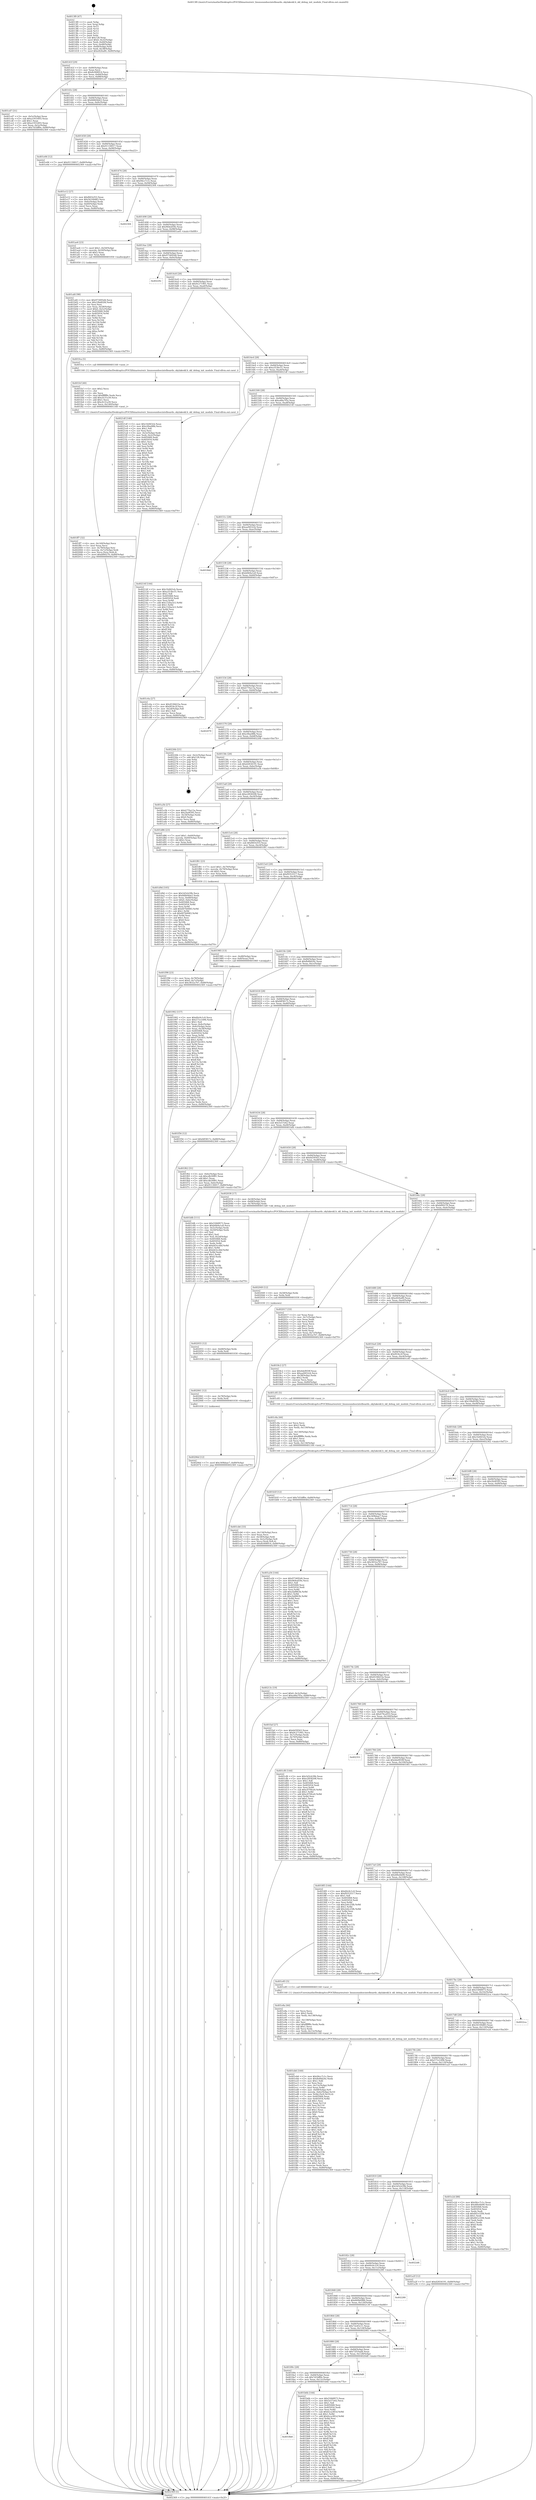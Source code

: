 digraph "0x4013f0" {
  label = "0x4013f0 (/mnt/c/Users/mathe/Desktop/tcc/POCII/binaries/extr_linuxsoundsocintelboards..skylakeskl.h_skl_debug_init_module_Final-ollvm.out::main(0))"
  labelloc = "t"
  node[shape=record]

  Entry [label="",width=0.3,height=0.3,shape=circle,fillcolor=black,style=filled]
  "0x40141f" [label="{
     0x40141f [29]\l
     | [instrs]\l
     &nbsp;&nbsp;0x40141f \<+3\>: mov -0x80(%rbp),%eax\l
     &nbsp;&nbsp;0x401422 \<+2\>: mov %eax,%ecx\l
     &nbsp;&nbsp;0x401424 \<+6\>: sub $0x8c008914,%ecx\l
     &nbsp;&nbsp;0x40142a \<+6\>: mov %eax,-0x84(%rbp)\l
     &nbsp;&nbsp;0x401430 \<+6\>: mov %ecx,-0x88(%rbp)\l
     &nbsp;&nbsp;0x401436 \<+6\>: je 0000000000401cd7 \<main+0x8e7\>\l
  }"]
  "0x401cd7" [label="{
     0x401cd7 [31]\l
     | [instrs]\l
     &nbsp;&nbsp;0x401cd7 \<+3\>: mov -0x5c(%rbp),%eax\l
     &nbsp;&nbsp;0x401cda \<+5\>: sub $0xa1955493,%eax\l
     &nbsp;&nbsp;0x401cdf \<+3\>: add $0x1,%eax\l
     &nbsp;&nbsp;0x401ce2 \<+5\>: add $0xa1955493,%eax\l
     &nbsp;&nbsp;0x401ce7 \<+3\>: mov %eax,-0x5c(%rbp)\l
     &nbsp;&nbsp;0x401cea \<+7\>: movl $0x7d1bff0e,-0x80(%rbp)\l
     &nbsp;&nbsp;0x401cf1 \<+5\>: jmp 0000000000402369 \<main+0xf79\>\l
  }"]
  "0x40143c" [label="{
     0x40143c [28]\l
     | [instrs]\l
     &nbsp;&nbsp;0x40143c \<+5\>: jmp 0000000000401441 \<main+0x51\>\l
     &nbsp;&nbsp;0x401441 \<+6\>: mov -0x84(%rbp),%eax\l
     &nbsp;&nbsp;0x401447 \<+5\>: sub $0x8db04de5,%eax\l
     &nbsp;&nbsp;0x40144c \<+6\>: mov %eax,-0x8c(%rbp)\l
     &nbsp;&nbsp;0x401452 \<+6\>: je 0000000000401e06 \<main+0xa16\>\l
  }"]
  Exit [label="",width=0.3,height=0.3,shape=circle,fillcolor=black,style=filled,peripheries=2]
  "0x401e06" [label="{
     0x401e06 [12]\l
     | [instrs]\l
     &nbsp;&nbsp;0x401e06 \<+7\>: movl $0x91130017,-0x80(%rbp)\l
     &nbsp;&nbsp;0x401e0d \<+5\>: jmp 0000000000402369 \<main+0xf79\>\l
  }"]
  "0x401458" [label="{
     0x401458 [28]\l
     | [instrs]\l
     &nbsp;&nbsp;0x401458 \<+5\>: jmp 000000000040145d \<main+0x6d\>\l
     &nbsp;&nbsp;0x40145d \<+6\>: mov -0x84(%rbp),%eax\l
     &nbsp;&nbsp;0x401463 \<+5\>: sub $0x91130017,%eax\l
     &nbsp;&nbsp;0x401468 \<+6\>: mov %eax,-0x90(%rbp)\l
     &nbsp;&nbsp;0x40146e \<+6\>: je 0000000000401e12 \<main+0xa22\>\l
  }"]
  "0x40206d" [label="{
     0x40206d [12]\l
     | [instrs]\l
     &nbsp;&nbsp;0x40206d \<+7\>: movl $0x349bbae7,-0x80(%rbp)\l
     &nbsp;&nbsp;0x402074 \<+5\>: jmp 0000000000402369 \<main+0xf79\>\l
  }"]
  "0x401e12" [label="{
     0x401e12 [27]\l
     | [instrs]\l
     &nbsp;&nbsp;0x401e12 \<+5\>: mov $0xf603cf33,%eax\l
     &nbsp;&nbsp;0x401e17 \<+5\>: mov $0x56100d83,%ecx\l
     &nbsp;&nbsp;0x401e1c \<+3\>: mov -0x6c(%rbp),%edx\l
     &nbsp;&nbsp;0x401e1f \<+3\>: cmp -0x60(%rbp),%edx\l
     &nbsp;&nbsp;0x401e22 \<+3\>: cmovl %ecx,%eax\l
     &nbsp;&nbsp;0x401e25 \<+3\>: mov %eax,-0x80(%rbp)\l
     &nbsp;&nbsp;0x401e28 \<+5\>: jmp 0000000000402369 \<main+0xf79\>\l
  }"]
  "0x401474" [label="{
     0x401474 [28]\l
     | [instrs]\l
     &nbsp;&nbsp;0x401474 \<+5\>: jmp 0000000000401479 \<main+0x89\>\l
     &nbsp;&nbsp;0x401479 \<+6\>: mov -0x84(%rbp),%eax\l
     &nbsp;&nbsp;0x40147f \<+5\>: sub $0x94cc7c1c,%eax\l
     &nbsp;&nbsp;0x401484 \<+6\>: mov %eax,-0x94(%rbp)\l
     &nbsp;&nbsp;0x40148a \<+6\>: je 0000000000402304 \<main+0xf14\>\l
  }"]
  "0x402061" [label="{
     0x402061 [12]\l
     | [instrs]\l
     &nbsp;&nbsp;0x402061 \<+4\>: mov -0x78(%rbp),%rdx\l
     &nbsp;&nbsp;0x402065 \<+3\>: mov %rdx,%rdi\l
     &nbsp;&nbsp;0x402068 \<+5\>: call 0000000000401030 \<free@plt\>\l
     | [calls]\l
     &nbsp;&nbsp;0x401030 \{1\} (unknown)\l
  }"]
  "0x402304" [label="{
     0x402304\l
  }", style=dashed]
  "0x401490" [label="{
     0x401490 [28]\l
     | [instrs]\l
     &nbsp;&nbsp;0x401490 \<+5\>: jmp 0000000000401495 \<main+0xa5\>\l
     &nbsp;&nbsp;0x401495 \<+6\>: mov -0x84(%rbp),%eax\l
     &nbsp;&nbsp;0x40149b \<+5\>: sub $0x964ed59e,%eax\l
     &nbsp;&nbsp;0x4014a0 \<+6\>: mov %eax,-0x98(%rbp)\l
     &nbsp;&nbsp;0x4014a6 \<+6\>: je 0000000000401ae6 \<main+0x6f6\>\l
  }"]
  "0x402055" [label="{
     0x402055 [12]\l
     | [instrs]\l
     &nbsp;&nbsp;0x402055 \<+4\>: mov -0x68(%rbp),%rdx\l
     &nbsp;&nbsp;0x402059 \<+3\>: mov %rdx,%rdi\l
     &nbsp;&nbsp;0x40205c \<+5\>: call 0000000000401030 \<free@plt\>\l
     | [calls]\l
     &nbsp;&nbsp;0x401030 \{1\} (unknown)\l
  }"]
  "0x401ae6" [label="{
     0x401ae6 [23]\l
     | [instrs]\l
     &nbsp;&nbsp;0x401ae6 \<+7\>: movl $0x1,-0x50(%rbp)\l
     &nbsp;&nbsp;0x401aed \<+4\>: movslq -0x50(%rbp),%rax\l
     &nbsp;&nbsp;0x401af1 \<+4\>: shl $0x2,%rax\l
     &nbsp;&nbsp;0x401af5 \<+3\>: mov %rax,%rdi\l
     &nbsp;&nbsp;0x401af8 \<+5\>: call 0000000000401050 \<malloc@plt\>\l
     | [calls]\l
     &nbsp;&nbsp;0x401050 \{1\} (unknown)\l
  }"]
  "0x4014ac" [label="{
     0x4014ac [28]\l
     | [instrs]\l
     &nbsp;&nbsp;0x4014ac \<+5\>: jmp 00000000004014b1 \<main+0xc1\>\l
     &nbsp;&nbsp;0x4014b1 \<+6\>: mov -0x84(%rbp),%eax\l
     &nbsp;&nbsp;0x4014b7 \<+5\>: sub $0x973495d4,%eax\l
     &nbsp;&nbsp;0x4014bc \<+6\>: mov %eax,-0x9c(%rbp)\l
     &nbsp;&nbsp;0x4014c2 \<+6\>: je 000000000040229c \<main+0xeac\>\l
  }"]
  "0x402049" [label="{
     0x402049 [12]\l
     | [instrs]\l
     &nbsp;&nbsp;0x402049 \<+4\>: mov -0x58(%rbp),%rdx\l
     &nbsp;&nbsp;0x40204d \<+3\>: mov %rdx,%rdi\l
     &nbsp;&nbsp;0x402050 \<+5\>: call 0000000000401030 \<free@plt\>\l
     | [calls]\l
     &nbsp;&nbsp;0x401030 \{1\} (unknown)\l
  }"]
  "0x40229c" [label="{
     0x40229c\l
  }", style=dashed]
  "0x4014c8" [label="{
     0x4014c8 [28]\l
     | [instrs]\l
     &nbsp;&nbsp;0x4014c8 \<+5\>: jmp 00000000004014cd \<main+0xdd\>\l
     &nbsp;&nbsp;0x4014cd \<+6\>: mov -0x84(%rbp),%eax\l
     &nbsp;&nbsp;0x4014d3 \<+5\>: sub $0x9c271901,%eax\l
     &nbsp;&nbsp;0x4014d8 \<+6\>: mov %eax,-0xa0(%rbp)\l
     &nbsp;&nbsp;0x4014de \<+6\>: je 0000000000401fca \<main+0xbda\>\l
  }"]
  "0x401ff7" [label="{
     0x401ff7 [32]\l
     | [instrs]\l
     &nbsp;&nbsp;0x401ff7 \<+6\>: mov -0x140(%rbp),%ecx\l
     &nbsp;&nbsp;0x401ffd \<+3\>: imul %eax,%ecx\l
     &nbsp;&nbsp;0x402000 \<+4\>: mov -0x78(%rbp),%rsi\l
     &nbsp;&nbsp;0x402004 \<+4\>: movslq -0x7c(%rbp),%rdi\l
     &nbsp;&nbsp;0x402008 \<+3\>: mov %ecx,(%rsi,%rdi,4)\l
     &nbsp;&nbsp;0x40200b \<+7\>: movl $0xbf00276,-0x80(%rbp)\l
     &nbsp;&nbsp;0x402012 \<+5\>: jmp 0000000000402369 \<main+0xf79\>\l
  }"]
  "0x401fca" [label="{
     0x401fca [5]\l
     | [instrs]\l
     &nbsp;&nbsp;0x401fca \<+5\>: call 0000000000401160 \<next_i\>\l
     | [calls]\l
     &nbsp;&nbsp;0x401160 \{1\} (/mnt/c/Users/mathe/Desktop/tcc/POCII/binaries/extr_linuxsoundsocintelboards..skylakeskl.h_skl_debug_init_module_Final-ollvm.out::next_i)\l
  }"]
  "0x4014e4" [label="{
     0x4014e4 [28]\l
     | [instrs]\l
     &nbsp;&nbsp;0x4014e4 \<+5\>: jmp 00000000004014e9 \<main+0xf9\>\l
     &nbsp;&nbsp;0x4014e9 \<+6\>: mov -0x84(%rbp),%eax\l
     &nbsp;&nbsp;0x4014ef \<+5\>: sub $0xa353bc51,%eax\l
     &nbsp;&nbsp;0x4014f4 \<+6\>: mov %eax,-0xa4(%rbp)\l
     &nbsp;&nbsp;0x4014fa \<+6\>: je 00000000004021df \<main+0xdef\>\l
  }"]
  "0x401fcf" [label="{
     0x401fcf [40]\l
     | [instrs]\l
     &nbsp;&nbsp;0x401fcf \<+5\>: mov $0x2,%ecx\l
     &nbsp;&nbsp;0x401fd4 \<+1\>: cltd\l
     &nbsp;&nbsp;0x401fd5 \<+2\>: idiv %ecx\l
     &nbsp;&nbsp;0x401fd7 \<+6\>: imul $0xfffffffe,%edx,%ecx\l
     &nbsp;&nbsp;0x401fdd \<+6\>: add $0xcfc31a39,%ecx\l
     &nbsp;&nbsp;0x401fe3 \<+3\>: add $0x1,%ecx\l
     &nbsp;&nbsp;0x401fe6 \<+6\>: sub $0xcfc31a39,%ecx\l
     &nbsp;&nbsp;0x401fec \<+6\>: mov %ecx,-0x140(%rbp)\l
     &nbsp;&nbsp;0x401ff2 \<+5\>: call 0000000000401160 \<next_i\>\l
     | [calls]\l
     &nbsp;&nbsp;0x401160 \{1\} (/mnt/c/Users/mathe/Desktop/tcc/POCII/binaries/extr_linuxsoundsocintelboards..skylakeskl.h_skl_debug_init_module_Final-ollvm.out::next_i)\l
  }"]
  "0x4021df" [label="{
     0x4021df [140]\l
     | [instrs]\l
     &nbsp;&nbsp;0x4021df \<+5\>: mov $0x1fe843cb,%eax\l
     &nbsp;&nbsp;0x4021e4 \<+5\>: mov $0xc0fae88b,%ecx\l
     &nbsp;&nbsp;0x4021e9 \<+2\>: mov $0x1,%dl\l
     &nbsp;&nbsp;0x4021eb \<+2\>: xor %esi,%esi\l
     &nbsp;&nbsp;0x4021ed \<+3\>: mov -0x3c(%rbp),%edi\l
     &nbsp;&nbsp;0x4021f0 \<+3\>: mov %edi,-0x2c(%rbp)\l
     &nbsp;&nbsp;0x4021f3 \<+7\>: mov 0x405068,%edi\l
     &nbsp;&nbsp;0x4021fa \<+8\>: mov 0x405054,%r8d\l
     &nbsp;&nbsp;0x402202 \<+3\>: sub $0x1,%esi\l
     &nbsp;&nbsp;0x402205 \<+3\>: mov %edi,%r9d\l
     &nbsp;&nbsp;0x402208 \<+3\>: add %esi,%r9d\l
     &nbsp;&nbsp;0x40220b \<+4\>: imul %r9d,%edi\l
     &nbsp;&nbsp;0x40220f \<+3\>: and $0x1,%edi\l
     &nbsp;&nbsp;0x402212 \<+3\>: cmp $0x0,%edi\l
     &nbsp;&nbsp;0x402215 \<+4\>: sete %r10b\l
     &nbsp;&nbsp;0x402219 \<+4\>: cmp $0xa,%r8d\l
     &nbsp;&nbsp;0x40221d \<+4\>: setl %r11b\l
     &nbsp;&nbsp;0x402221 \<+3\>: mov %r10b,%bl\l
     &nbsp;&nbsp;0x402224 \<+3\>: xor $0xff,%bl\l
     &nbsp;&nbsp;0x402227 \<+3\>: mov %r11b,%r14b\l
     &nbsp;&nbsp;0x40222a \<+4\>: xor $0xff,%r14b\l
     &nbsp;&nbsp;0x40222e \<+3\>: xor $0x1,%dl\l
     &nbsp;&nbsp;0x402231 \<+3\>: mov %bl,%r15b\l
     &nbsp;&nbsp;0x402234 \<+4\>: and $0xff,%r15b\l
     &nbsp;&nbsp;0x402238 \<+3\>: and %dl,%r10b\l
     &nbsp;&nbsp;0x40223b \<+3\>: mov %r14b,%r12b\l
     &nbsp;&nbsp;0x40223e \<+4\>: and $0xff,%r12b\l
     &nbsp;&nbsp;0x402242 \<+3\>: and %dl,%r11b\l
     &nbsp;&nbsp;0x402245 \<+3\>: or %r10b,%r15b\l
     &nbsp;&nbsp;0x402248 \<+3\>: or %r11b,%r12b\l
     &nbsp;&nbsp;0x40224b \<+3\>: xor %r12b,%r15b\l
     &nbsp;&nbsp;0x40224e \<+3\>: or %r14b,%bl\l
     &nbsp;&nbsp;0x402251 \<+3\>: xor $0xff,%bl\l
     &nbsp;&nbsp;0x402254 \<+3\>: or $0x1,%dl\l
     &nbsp;&nbsp;0x402257 \<+2\>: and %dl,%bl\l
     &nbsp;&nbsp;0x402259 \<+3\>: or %bl,%r15b\l
     &nbsp;&nbsp;0x40225c \<+4\>: test $0x1,%r15b\l
     &nbsp;&nbsp;0x402260 \<+3\>: cmovne %ecx,%eax\l
     &nbsp;&nbsp;0x402263 \<+3\>: mov %eax,-0x80(%rbp)\l
     &nbsp;&nbsp;0x402266 \<+5\>: jmp 0000000000402369 \<main+0xf79\>\l
  }"]
  "0x401500" [label="{
     0x401500 [28]\l
     | [instrs]\l
     &nbsp;&nbsp;0x401500 \<+5\>: jmp 0000000000401505 \<main+0x115\>\l
     &nbsp;&nbsp;0x401505 \<+6\>: mov -0x84(%rbp),%eax\l
     &nbsp;&nbsp;0x40150b \<+5\>: sub $0xa48a7f5a,%eax\l
     &nbsp;&nbsp;0x401510 \<+6\>: mov %eax,-0xa8(%rbp)\l
     &nbsp;&nbsp;0x401516 \<+6\>: je 000000000040214f \<main+0xd5f\>\l
  }"]
  "0x401f98" [label="{
     0x401f98 [23]\l
     | [instrs]\l
     &nbsp;&nbsp;0x401f98 \<+4\>: mov %rax,-0x78(%rbp)\l
     &nbsp;&nbsp;0x401f9c \<+7\>: movl $0x0,-0x7c(%rbp)\l
     &nbsp;&nbsp;0x401fa3 \<+7\>: movl $0x3832a767,-0x80(%rbp)\l
     &nbsp;&nbsp;0x401faa \<+5\>: jmp 0000000000402369 \<main+0xf79\>\l
  }"]
  "0x40214f" [label="{
     0x40214f [144]\l
     | [instrs]\l
     &nbsp;&nbsp;0x40214f \<+5\>: mov $0x1fe843cb,%eax\l
     &nbsp;&nbsp;0x402154 \<+5\>: mov $0xa353bc51,%ecx\l
     &nbsp;&nbsp;0x402159 \<+2\>: mov $0x1,%dl\l
     &nbsp;&nbsp;0x40215b \<+7\>: mov 0x405068,%esi\l
     &nbsp;&nbsp;0x402162 \<+7\>: mov 0x405054,%edi\l
     &nbsp;&nbsp;0x402169 \<+3\>: mov %esi,%r8d\l
     &nbsp;&nbsp;0x40216c \<+7\>: add $0x132ba3c5,%r8d\l
     &nbsp;&nbsp;0x402173 \<+4\>: sub $0x1,%r8d\l
     &nbsp;&nbsp;0x402177 \<+7\>: sub $0x132ba3c5,%r8d\l
     &nbsp;&nbsp;0x40217e \<+4\>: imul %r8d,%esi\l
     &nbsp;&nbsp;0x402182 \<+3\>: and $0x1,%esi\l
     &nbsp;&nbsp;0x402185 \<+3\>: cmp $0x0,%esi\l
     &nbsp;&nbsp;0x402188 \<+4\>: sete %r9b\l
     &nbsp;&nbsp;0x40218c \<+3\>: cmp $0xa,%edi\l
     &nbsp;&nbsp;0x40218f \<+4\>: setl %r10b\l
     &nbsp;&nbsp;0x402193 \<+3\>: mov %r9b,%r11b\l
     &nbsp;&nbsp;0x402196 \<+4\>: xor $0xff,%r11b\l
     &nbsp;&nbsp;0x40219a \<+3\>: mov %r10b,%bl\l
     &nbsp;&nbsp;0x40219d \<+3\>: xor $0xff,%bl\l
     &nbsp;&nbsp;0x4021a0 \<+3\>: xor $0x1,%dl\l
     &nbsp;&nbsp;0x4021a3 \<+3\>: mov %r11b,%r14b\l
     &nbsp;&nbsp;0x4021a6 \<+4\>: and $0xff,%r14b\l
     &nbsp;&nbsp;0x4021aa \<+3\>: and %dl,%r9b\l
     &nbsp;&nbsp;0x4021ad \<+3\>: mov %bl,%r15b\l
     &nbsp;&nbsp;0x4021b0 \<+4\>: and $0xff,%r15b\l
     &nbsp;&nbsp;0x4021b4 \<+3\>: and %dl,%r10b\l
     &nbsp;&nbsp;0x4021b7 \<+3\>: or %r9b,%r14b\l
     &nbsp;&nbsp;0x4021ba \<+3\>: or %r10b,%r15b\l
     &nbsp;&nbsp;0x4021bd \<+3\>: xor %r15b,%r14b\l
     &nbsp;&nbsp;0x4021c0 \<+3\>: or %bl,%r11b\l
     &nbsp;&nbsp;0x4021c3 \<+4\>: xor $0xff,%r11b\l
     &nbsp;&nbsp;0x4021c7 \<+3\>: or $0x1,%dl\l
     &nbsp;&nbsp;0x4021ca \<+3\>: and %dl,%r11b\l
     &nbsp;&nbsp;0x4021cd \<+3\>: or %r11b,%r14b\l
     &nbsp;&nbsp;0x4021d0 \<+4\>: test $0x1,%r14b\l
     &nbsp;&nbsp;0x4021d4 \<+3\>: cmovne %ecx,%eax\l
     &nbsp;&nbsp;0x4021d7 \<+3\>: mov %eax,-0x80(%rbp)\l
     &nbsp;&nbsp;0x4021da \<+5\>: jmp 0000000000402369 \<main+0xf79\>\l
  }"]
  "0x40151c" [label="{
     0x40151c [28]\l
     | [instrs]\l
     &nbsp;&nbsp;0x40151c \<+5\>: jmp 0000000000401521 \<main+0x131\>\l
     &nbsp;&nbsp;0x401521 \<+6\>: mov -0x84(%rbp),%eax\l
     &nbsp;&nbsp;0x401527 \<+5\>: sub $0xaa9452cb,%eax\l
     &nbsp;&nbsp;0x40152c \<+6\>: mov %eax,-0xac(%rbp)\l
     &nbsp;&nbsp;0x401532 \<+6\>: je 00000000004018dd \<main+0x4ed\>\l
  }"]
  "0x401eb6" [label="{
     0x401eb6 [160]\l
     | [instrs]\l
     &nbsp;&nbsp;0x401eb6 \<+5\>: mov $0x94cc7c1c,%ecx\l
     &nbsp;&nbsp;0x401ebb \<+5\>: mov $0xfb48d24c,%edx\l
     &nbsp;&nbsp;0x401ec0 \<+3\>: mov $0x1,%dil\l
     &nbsp;&nbsp;0x401ec3 \<+2\>: xor %esi,%esi\l
     &nbsp;&nbsp;0x401ec5 \<+7\>: mov -0x13c(%rbp),%r8d\l
     &nbsp;&nbsp;0x401ecc \<+4\>: imul %eax,%r8d\l
     &nbsp;&nbsp;0x401ed0 \<+4\>: mov -0x68(%rbp),%r9\l
     &nbsp;&nbsp;0x401ed4 \<+4\>: movslq -0x6c(%rbp),%r10\l
     &nbsp;&nbsp;0x401ed8 \<+4\>: mov %r8d,(%r9,%r10,4)\l
     &nbsp;&nbsp;0x401edc \<+7\>: mov 0x405068,%eax\l
     &nbsp;&nbsp;0x401ee3 \<+8\>: mov 0x405054,%r8d\l
     &nbsp;&nbsp;0x401eeb \<+3\>: sub $0x1,%esi\l
     &nbsp;&nbsp;0x401eee \<+3\>: mov %eax,%r11d\l
     &nbsp;&nbsp;0x401ef1 \<+3\>: add %esi,%r11d\l
     &nbsp;&nbsp;0x401ef4 \<+4\>: imul %r11d,%eax\l
     &nbsp;&nbsp;0x401ef8 \<+3\>: and $0x1,%eax\l
     &nbsp;&nbsp;0x401efb \<+3\>: cmp $0x0,%eax\l
     &nbsp;&nbsp;0x401efe \<+3\>: sete %bl\l
     &nbsp;&nbsp;0x401f01 \<+4\>: cmp $0xa,%r8d\l
     &nbsp;&nbsp;0x401f05 \<+4\>: setl %r14b\l
     &nbsp;&nbsp;0x401f09 \<+3\>: mov %bl,%r15b\l
     &nbsp;&nbsp;0x401f0c \<+4\>: xor $0xff,%r15b\l
     &nbsp;&nbsp;0x401f10 \<+3\>: mov %r14b,%r12b\l
     &nbsp;&nbsp;0x401f13 \<+4\>: xor $0xff,%r12b\l
     &nbsp;&nbsp;0x401f17 \<+4\>: xor $0x1,%dil\l
     &nbsp;&nbsp;0x401f1b \<+3\>: mov %r15b,%r13b\l
     &nbsp;&nbsp;0x401f1e \<+4\>: and $0xff,%r13b\l
     &nbsp;&nbsp;0x401f22 \<+3\>: and %dil,%bl\l
     &nbsp;&nbsp;0x401f25 \<+3\>: mov %r12b,%al\l
     &nbsp;&nbsp;0x401f28 \<+2\>: and $0xff,%al\l
     &nbsp;&nbsp;0x401f2a \<+3\>: and %dil,%r14b\l
     &nbsp;&nbsp;0x401f2d \<+3\>: or %bl,%r13b\l
     &nbsp;&nbsp;0x401f30 \<+3\>: or %r14b,%al\l
     &nbsp;&nbsp;0x401f33 \<+3\>: xor %al,%r13b\l
     &nbsp;&nbsp;0x401f36 \<+3\>: or %r12b,%r15b\l
     &nbsp;&nbsp;0x401f39 \<+4\>: xor $0xff,%r15b\l
     &nbsp;&nbsp;0x401f3d \<+4\>: or $0x1,%dil\l
     &nbsp;&nbsp;0x401f41 \<+3\>: and %dil,%r15b\l
     &nbsp;&nbsp;0x401f44 \<+3\>: or %r15b,%r13b\l
     &nbsp;&nbsp;0x401f47 \<+4\>: test $0x1,%r13b\l
     &nbsp;&nbsp;0x401f4b \<+3\>: cmovne %edx,%ecx\l
     &nbsp;&nbsp;0x401f4e \<+3\>: mov %ecx,-0x80(%rbp)\l
     &nbsp;&nbsp;0x401f51 \<+5\>: jmp 0000000000402369 \<main+0xf79\>\l
  }"]
  "0x4018dd" [label="{
     0x4018dd\l
  }", style=dashed]
  "0x401538" [label="{
     0x401538 [28]\l
     | [instrs]\l
     &nbsp;&nbsp;0x401538 \<+5\>: jmp 000000000040153d \<main+0x14d\>\l
     &nbsp;&nbsp;0x40153d \<+6\>: mov -0x84(%rbp),%eax\l
     &nbsp;&nbsp;0x401543 \<+5\>: sub $0xb0b9a1a9,%eax\l
     &nbsp;&nbsp;0x401548 \<+6\>: mov %eax,-0xb0(%rbp)\l
     &nbsp;&nbsp;0x40154e \<+6\>: je 0000000000401c6a \<main+0x87a\>\l
  }"]
  "0x401e8a" [label="{
     0x401e8a [44]\l
     | [instrs]\l
     &nbsp;&nbsp;0x401e8a \<+2\>: xor %ecx,%ecx\l
     &nbsp;&nbsp;0x401e8c \<+5\>: mov $0x2,%edx\l
     &nbsp;&nbsp;0x401e91 \<+6\>: mov %edx,-0x138(%rbp)\l
     &nbsp;&nbsp;0x401e97 \<+1\>: cltd\l
     &nbsp;&nbsp;0x401e98 \<+6\>: mov -0x138(%rbp),%esi\l
     &nbsp;&nbsp;0x401e9e \<+2\>: idiv %esi\l
     &nbsp;&nbsp;0x401ea0 \<+6\>: imul $0xfffffffe,%edx,%edx\l
     &nbsp;&nbsp;0x401ea6 \<+3\>: sub $0x1,%ecx\l
     &nbsp;&nbsp;0x401ea9 \<+2\>: sub %ecx,%edx\l
     &nbsp;&nbsp;0x401eab \<+6\>: mov %edx,-0x13c(%rbp)\l
     &nbsp;&nbsp;0x401eb1 \<+5\>: call 0000000000401160 \<next_i\>\l
     | [calls]\l
     &nbsp;&nbsp;0x401160 \{1\} (/mnt/c/Users/mathe/Desktop/tcc/POCII/binaries/extr_linuxsoundsocintelboards..skylakeskl.h_skl_debug_init_module_Final-ollvm.out::next_i)\l
  }"]
  "0x401c6a" [label="{
     0x401c6a [27]\l
     | [instrs]\l
     &nbsp;&nbsp;0x401c6a \<+5\>: mov $0x4536b53a,%eax\l
     &nbsp;&nbsp;0x401c6f \<+5\>: mov $0xf454c2f,%ecx\l
     &nbsp;&nbsp;0x401c74 \<+3\>: mov -0x2d(%rbp),%dl\l
     &nbsp;&nbsp;0x401c77 \<+3\>: test $0x1,%dl\l
     &nbsp;&nbsp;0x401c7a \<+3\>: cmovne %ecx,%eax\l
     &nbsp;&nbsp;0x401c7d \<+3\>: mov %eax,-0x80(%rbp)\l
     &nbsp;&nbsp;0x401c80 \<+5\>: jmp 0000000000402369 \<main+0xf79\>\l
  }"]
  "0x401554" [label="{
     0x401554 [28]\l
     | [instrs]\l
     &nbsp;&nbsp;0x401554 \<+5\>: jmp 0000000000401559 \<main+0x169\>\l
     &nbsp;&nbsp;0x401559 \<+6\>: mov -0x84(%rbp),%eax\l
     &nbsp;&nbsp;0x40155f \<+5\>: sub $0xb770a13a,%eax\l
     &nbsp;&nbsp;0x401564 \<+6\>: mov %eax,-0xb4(%rbp)\l
     &nbsp;&nbsp;0x40156a \<+6\>: je 0000000000402079 \<main+0xc89\>\l
  }"]
  "0x401d9d" [label="{
     0x401d9d [105]\l
     | [instrs]\l
     &nbsp;&nbsp;0x401d9d \<+5\>: mov $0x5d3cb39b,%ecx\l
     &nbsp;&nbsp;0x401da2 \<+5\>: mov $0x8db04de5,%edx\l
     &nbsp;&nbsp;0x401da7 \<+4\>: mov %rax,-0x68(%rbp)\l
     &nbsp;&nbsp;0x401dab \<+7\>: movl $0x0,-0x6c(%rbp)\l
     &nbsp;&nbsp;0x401db2 \<+7\>: mov 0x405068,%esi\l
     &nbsp;&nbsp;0x401db9 \<+8\>: mov 0x405054,%r8d\l
     &nbsp;&nbsp;0x401dc1 \<+3\>: mov %esi,%r9d\l
     &nbsp;&nbsp;0x401dc4 \<+7\>: add $0x607b0083,%r9d\l
     &nbsp;&nbsp;0x401dcb \<+4\>: sub $0x1,%r9d\l
     &nbsp;&nbsp;0x401dcf \<+7\>: sub $0x607b0083,%r9d\l
     &nbsp;&nbsp;0x401dd6 \<+4\>: imul %r9d,%esi\l
     &nbsp;&nbsp;0x401dda \<+3\>: and $0x1,%esi\l
     &nbsp;&nbsp;0x401ddd \<+3\>: cmp $0x0,%esi\l
     &nbsp;&nbsp;0x401de0 \<+4\>: sete %r10b\l
     &nbsp;&nbsp;0x401de4 \<+4\>: cmp $0xa,%r8d\l
     &nbsp;&nbsp;0x401de8 \<+4\>: setl %r11b\l
     &nbsp;&nbsp;0x401dec \<+3\>: mov %r10b,%bl\l
     &nbsp;&nbsp;0x401def \<+3\>: and %r11b,%bl\l
     &nbsp;&nbsp;0x401df2 \<+3\>: xor %r11b,%r10b\l
     &nbsp;&nbsp;0x401df5 \<+3\>: or %r10b,%bl\l
     &nbsp;&nbsp;0x401df8 \<+3\>: test $0x1,%bl\l
     &nbsp;&nbsp;0x401dfb \<+3\>: cmovne %edx,%ecx\l
     &nbsp;&nbsp;0x401dfe \<+3\>: mov %ecx,-0x80(%rbp)\l
     &nbsp;&nbsp;0x401e01 \<+5\>: jmp 0000000000402369 \<main+0xf79\>\l
  }"]
  "0x402079" [label="{
     0x402079\l
  }", style=dashed]
  "0x401570" [label="{
     0x401570 [28]\l
     | [instrs]\l
     &nbsp;&nbsp;0x401570 \<+5\>: jmp 0000000000401575 \<main+0x185\>\l
     &nbsp;&nbsp;0x401575 \<+6\>: mov -0x84(%rbp),%eax\l
     &nbsp;&nbsp;0x40157b \<+5\>: sub $0xc0fae88b,%eax\l
     &nbsp;&nbsp;0x401580 \<+6\>: mov %eax,-0xb8(%rbp)\l
     &nbsp;&nbsp;0x401586 \<+6\>: je 000000000040226b \<main+0xe7b\>\l
  }"]
  "0x401cb6" [label="{
     0x401cb6 [33]\l
     | [instrs]\l
     &nbsp;&nbsp;0x401cb6 \<+6\>: mov -0x134(%rbp),%ecx\l
     &nbsp;&nbsp;0x401cbc \<+3\>: imul %eax,%ecx\l
     &nbsp;&nbsp;0x401cbf \<+4\>: mov -0x58(%rbp),%rdi\l
     &nbsp;&nbsp;0x401cc3 \<+4\>: movslq -0x5c(%rbp),%r8\l
     &nbsp;&nbsp;0x401cc7 \<+4\>: mov %ecx,(%rdi,%r8,4)\l
     &nbsp;&nbsp;0x401ccb \<+7\>: movl $0x8c008914,-0x80(%rbp)\l
     &nbsp;&nbsp;0x401cd2 \<+5\>: jmp 0000000000402369 \<main+0xf79\>\l
  }"]
  "0x40226b" [label="{
     0x40226b [21]\l
     | [instrs]\l
     &nbsp;&nbsp;0x40226b \<+3\>: mov -0x2c(%rbp),%eax\l
     &nbsp;&nbsp;0x40226e \<+7\>: add $0x128,%rsp\l
     &nbsp;&nbsp;0x402275 \<+1\>: pop %rbx\l
     &nbsp;&nbsp;0x402276 \<+2\>: pop %r12\l
     &nbsp;&nbsp;0x402278 \<+2\>: pop %r13\l
     &nbsp;&nbsp;0x40227a \<+2\>: pop %r14\l
     &nbsp;&nbsp;0x40227c \<+2\>: pop %r15\l
     &nbsp;&nbsp;0x40227e \<+1\>: pop %rbp\l
     &nbsp;&nbsp;0x40227f \<+1\>: ret\l
  }"]
  "0x40158c" [label="{
     0x40158c [28]\l
     | [instrs]\l
     &nbsp;&nbsp;0x40158c \<+5\>: jmp 0000000000401591 \<main+0x1a1\>\l
     &nbsp;&nbsp;0x401591 \<+6\>: mov -0x84(%rbp),%eax\l
     &nbsp;&nbsp;0x401597 \<+5\>: sub $0xd2834191,%eax\l
     &nbsp;&nbsp;0x40159c \<+6\>: mov %eax,-0xbc(%rbp)\l
     &nbsp;&nbsp;0x4015a2 \<+6\>: je 0000000000401a3b \<main+0x64b\>\l
  }"]
  "0x401c8a" [label="{
     0x401c8a [44]\l
     | [instrs]\l
     &nbsp;&nbsp;0x401c8a \<+2\>: xor %ecx,%ecx\l
     &nbsp;&nbsp;0x401c8c \<+5\>: mov $0x2,%edx\l
     &nbsp;&nbsp;0x401c91 \<+6\>: mov %edx,-0x130(%rbp)\l
     &nbsp;&nbsp;0x401c97 \<+1\>: cltd\l
     &nbsp;&nbsp;0x401c98 \<+6\>: mov -0x130(%rbp),%esi\l
     &nbsp;&nbsp;0x401c9e \<+2\>: idiv %esi\l
     &nbsp;&nbsp;0x401ca0 \<+6\>: imul $0xfffffffe,%edx,%edx\l
     &nbsp;&nbsp;0x401ca6 \<+3\>: sub $0x1,%ecx\l
     &nbsp;&nbsp;0x401ca9 \<+2\>: sub %ecx,%edx\l
     &nbsp;&nbsp;0x401cab \<+6\>: mov %edx,-0x134(%rbp)\l
     &nbsp;&nbsp;0x401cb1 \<+5\>: call 0000000000401160 \<next_i\>\l
     | [calls]\l
     &nbsp;&nbsp;0x401160 \{1\} (/mnt/c/Users/mathe/Desktop/tcc/POCII/binaries/extr_linuxsoundsocintelboards..skylakeskl.h_skl_debug_init_module_Final-ollvm.out::next_i)\l
  }"]
  "0x401a3b" [label="{
     0x401a3b [27]\l
     | [instrs]\l
     &nbsp;&nbsp;0x401a3b \<+5\>: mov $0xb770a13a,%eax\l
     &nbsp;&nbsp;0x401a40 \<+5\>: mov $0x2fa9f395,%ecx\l
     &nbsp;&nbsp;0x401a45 \<+3\>: mov -0x34(%rbp),%edx\l
     &nbsp;&nbsp;0x401a48 \<+3\>: cmp $0x0,%edx\l
     &nbsp;&nbsp;0x401a4b \<+3\>: cmove %ecx,%eax\l
     &nbsp;&nbsp;0x401a4e \<+3\>: mov %eax,-0x80(%rbp)\l
     &nbsp;&nbsp;0x401a51 \<+5\>: jmp 0000000000402369 \<main+0xf79\>\l
  }"]
  "0x4015a8" [label="{
     0x4015a8 [28]\l
     | [instrs]\l
     &nbsp;&nbsp;0x4015a8 \<+5\>: jmp 00000000004015ad \<main+0x1bd\>\l
     &nbsp;&nbsp;0x4015ad \<+6\>: mov -0x84(%rbp),%eax\l
     &nbsp;&nbsp;0x4015b3 \<+5\>: sub $0xe2858208,%eax\l
     &nbsp;&nbsp;0x4015b8 \<+6\>: mov %eax,-0xc0(%rbp)\l
     &nbsp;&nbsp;0x4015be \<+6\>: je 0000000000401d86 \<main+0x996\>\l
  }"]
  "0x4018b8" [label="{
     0x4018b8\l
  }", style=dashed]
  "0x401d86" [label="{
     0x401d86 [23]\l
     | [instrs]\l
     &nbsp;&nbsp;0x401d86 \<+7\>: movl $0x1,-0x60(%rbp)\l
     &nbsp;&nbsp;0x401d8d \<+4\>: movslq -0x60(%rbp),%rax\l
     &nbsp;&nbsp;0x401d91 \<+4\>: shl $0x2,%rax\l
     &nbsp;&nbsp;0x401d95 \<+3\>: mov %rax,%rdi\l
     &nbsp;&nbsp;0x401d98 \<+5\>: call 0000000000401050 \<malloc@plt\>\l
     | [calls]\l
     &nbsp;&nbsp;0x401050 \{1\} (unknown)\l
  }"]
  "0x4015c4" [label="{
     0x4015c4 [28]\l
     | [instrs]\l
     &nbsp;&nbsp;0x4015c4 \<+5\>: jmp 00000000004015c9 \<main+0x1d9\>\l
     &nbsp;&nbsp;0x4015c9 \<+6\>: mov -0x84(%rbp),%eax\l
     &nbsp;&nbsp;0x4015cf \<+5\>: sub $0xf603cf33,%eax\l
     &nbsp;&nbsp;0x4015d4 \<+6\>: mov %eax,-0xc4(%rbp)\l
     &nbsp;&nbsp;0x4015da \<+6\>: je 0000000000401f81 \<main+0xb91\>\l
  }"]
  "0x401b6b" [label="{
     0x401b6b [144]\l
     | [instrs]\l
     &nbsp;&nbsp;0x401b6b \<+5\>: mov $0x5584f073,%eax\l
     &nbsp;&nbsp;0x401b70 \<+5\>: mov $0x5e57e62,%ecx\l
     &nbsp;&nbsp;0x401b75 \<+2\>: mov $0x1,%dl\l
     &nbsp;&nbsp;0x401b77 \<+7\>: mov 0x405068,%esi\l
     &nbsp;&nbsp;0x401b7e \<+7\>: mov 0x405054,%edi\l
     &nbsp;&nbsp;0x401b85 \<+3\>: mov %esi,%r8d\l
     &nbsp;&nbsp;0x401b88 \<+7\>: sub $0x6cca381d,%r8d\l
     &nbsp;&nbsp;0x401b8f \<+4\>: sub $0x1,%r8d\l
     &nbsp;&nbsp;0x401b93 \<+7\>: add $0x6cca381d,%r8d\l
     &nbsp;&nbsp;0x401b9a \<+4\>: imul %r8d,%esi\l
     &nbsp;&nbsp;0x401b9e \<+3\>: and $0x1,%esi\l
     &nbsp;&nbsp;0x401ba1 \<+3\>: cmp $0x0,%esi\l
     &nbsp;&nbsp;0x401ba4 \<+4\>: sete %r9b\l
     &nbsp;&nbsp;0x401ba8 \<+3\>: cmp $0xa,%edi\l
     &nbsp;&nbsp;0x401bab \<+4\>: setl %r10b\l
     &nbsp;&nbsp;0x401baf \<+3\>: mov %r9b,%r11b\l
     &nbsp;&nbsp;0x401bb2 \<+4\>: xor $0xff,%r11b\l
     &nbsp;&nbsp;0x401bb6 \<+3\>: mov %r10b,%bl\l
     &nbsp;&nbsp;0x401bb9 \<+3\>: xor $0xff,%bl\l
     &nbsp;&nbsp;0x401bbc \<+3\>: xor $0x1,%dl\l
     &nbsp;&nbsp;0x401bbf \<+3\>: mov %r11b,%r14b\l
     &nbsp;&nbsp;0x401bc2 \<+4\>: and $0xff,%r14b\l
     &nbsp;&nbsp;0x401bc6 \<+3\>: and %dl,%r9b\l
     &nbsp;&nbsp;0x401bc9 \<+3\>: mov %bl,%r15b\l
     &nbsp;&nbsp;0x401bcc \<+4\>: and $0xff,%r15b\l
     &nbsp;&nbsp;0x401bd0 \<+3\>: and %dl,%r10b\l
     &nbsp;&nbsp;0x401bd3 \<+3\>: or %r9b,%r14b\l
     &nbsp;&nbsp;0x401bd6 \<+3\>: or %r10b,%r15b\l
     &nbsp;&nbsp;0x401bd9 \<+3\>: xor %r15b,%r14b\l
     &nbsp;&nbsp;0x401bdc \<+3\>: or %bl,%r11b\l
     &nbsp;&nbsp;0x401bdf \<+4\>: xor $0xff,%r11b\l
     &nbsp;&nbsp;0x401be3 \<+3\>: or $0x1,%dl\l
     &nbsp;&nbsp;0x401be6 \<+3\>: and %dl,%r11b\l
     &nbsp;&nbsp;0x401be9 \<+3\>: or %r11b,%r14b\l
     &nbsp;&nbsp;0x401bec \<+4\>: test $0x1,%r14b\l
     &nbsp;&nbsp;0x401bf0 \<+3\>: cmovne %ecx,%eax\l
     &nbsp;&nbsp;0x401bf3 \<+3\>: mov %eax,-0x80(%rbp)\l
     &nbsp;&nbsp;0x401bf6 \<+5\>: jmp 0000000000402369 \<main+0xf79\>\l
  }"]
  "0x401f81" [label="{
     0x401f81 [23]\l
     | [instrs]\l
     &nbsp;&nbsp;0x401f81 \<+7\>: movl $0x1,-0x70(%rbp)\l
     &nbsp;&nbsp;0x401f88 \<+4\>: movslq -0x70(%rbp),%rax\l
     &nbsp;&nbsp;0x401f8c \<+4\>: shl $0x2,%rax\l
     &nbsp;&nbsp;0x401f90 \<+3\>: mov %rax,%rdi\l
     &nbsp;&nbsp;0x401f93 \<+5\>: call 0000000000401050 \<malloc@plt\>\l
     | [calls]\l
     &nbsp;&nbsp;0x401050 \{1\} (unknown)\l
  }"]
  "0x4015e0" [label="{
     0x4015e0 [28]\l
     | [instrs]\l
     &nbsp;&nbsp;0x4015e0 \<+5\>: jmp 00000000004015e5 \<main+0x1f5\>\l
     &nbsp;&nbsp;0x4015e5 \<+6\>: mov -0x84(%rbp),%eax\l
     &nbsp;&nbsp;0x4015eb \<+5\>: sub $0xf9353517,%eax\l
     &nbsp;&nbsp;0x4015f0 \<+6\>: mov %eax,-0xc8(%rbp)\l
     &nbsp;&nbsp;0x4015f6 \<+6\>: je 0000000000401985 \<main+0x595\>\l
  }"]
  "0x40189c" [label="{
     0x40189c [28]\l
     | [instrs]\l
     &nbsp;&nbsp;0x40189c \<+5\>: jmp 00000000004018a1 \<main+0x4b1\>\l
     &nbsp;&nbsp;0x4018a1 \<+6\>: mov -0x84(%rbp),%eax\l
     &nbsp;&nbsp;0x4018a7 \<+5\>: sub $0x7d1bff0e,%eax\l
     &nbsp;&nbsp;0x4018ac \<+6\>: mov %eax,-0x12c(%rbp)\l
     &nbsp;&nbsp;0x4018b2 \<+6\>: je 0000000000401b6b \<main+0x77b\>\l
  }"]
  "0x401985" [label="{
     0x401985 [13]\l
     | [instrs]\l
     &nbsp;&nbsp;0x401985 \<+4\>: mov -0x48(%rbp),%rax\l
     &nbsp;&nbsp;0x401989 \<+4\>: mov 0x8(%rax),%rdi\l
     &nbsp;&nbsp;0x40198d \<+5\>: call 0000000000401060 \<atoi@plt\>\l
     | [calls]\l
     &nbsp;&nbsp;0x401060 \{1\} (unknown)\l
  }"]
  "0x4015fc" [label="{
     0x4015fc [28]\l
     | [instrs]\l
     &nbsp;&nbsp;0x4015fc \<+5\>: jmp 0000000000401601 \<main+0x211\>\l
     &nbsp;&nbsp;0x401601 \<+6\>: mov -0x84(%rbp),%eax\l
     &nbsp;&nbsp;0x401607 \<+5\>: sub $0xfb48d24c,%eax\l
     &nbsp;&nbsp;0x40160c \<+6\>: mov %eax,-0xcc(%rbp)\l
     &nbsp;&nbsp;0x401612 \<+6\>: je 0000000000401f56 \<main+0xb66\>\l
  }"]
  "0x4020d8" [label="{
     0x4020d8\l
  }", style=dashed]
  "0x401f56" [label="{
     0x401f56 [12]\l
     | [instrs]\l
     &nbsp;&nbsp;0x401f56 \<+7\>: movl $0xfdf3817c,-0x80(%rbp)\l
     &nbsp;&nbsp;0x401f5d \<+5\>: jmp 0000000000402369 \<main+0xf79\>\l
  }"]
  "0x401618" [label="{
     0x401618 [28]\l
     | [instrs]\l
     &nbsp;&nbsp;0x401618 \<+5\>: jmp 000000000040161d \<main+0x22d\>\l
     &nbsp;&nbsp;0x40161d \<+6\>: mov -0x84(%rbp),%eax\l
     &nbsp;&nbsp;0x401623 \<+5\>: sub $0xfdf3817c,%eax\l
     &nbsp;&nbsp;0x401628 \<+6\>: mov %eax,-0xd0(%rbp)\l
     &nbsp;&nbsp;0x40162e \<+6\>: je 0000000000401f62 \<main+0xb72\>\l
  }"]
  "0x401880" [label="{
     0x401880 [28]\l
     | [instrs]\l
     &nbsp;&nbsp;0x401880 \<+5\>: jmp 0000000000401885 \<main+0x495\>\l
     &nbsp;&nbsp;0x401885 \<+6\>: mov -0x84(%rbp),%eax\l
     &nbsp;&nbsp;0x40188b \<+5\>: sub $0x72f10ad4,%eax\l
     &nbsp;&nbsp;0x401890 \<+6\>: mov %eax,-0x128(%rbp)\l
     &nbsp;&nbsp;0x401896 \<+6\>: je 00000000004020d8 \<main+0xce8\>\l
  }"]
  "0x401f62" [label="{
     0x401f62 [31]\l
     | [instrs]\l
     &nbsp;&nbsp;0x401f62 \<+3\>: mov -0x6c(%rbp),%eax\l
     &nbsp;&nbsp;0x401f65 \<+5\>: sub $0xcdb30f81,%eax\l
     &nbsp;&nbsp;0x401f6a \<+3\>: add $0x1,%eax\l
     &nbsp;&nbsp;0x401f6d \<+5\>: add $0xcdb30f81,%eax\l
     &nbsp;&nbsp;0x401f72 \<+3\>: mov %eax,-0x6c(%rbp)\l
     &nbsp;&nbsp;0x401f75 \<+7\>: movl $0x91130017,-0x80(%rbp)\l
     &nbsp;&nbsp;0x401f7c \<+5\>: jmp 0000000000402369 \<main+0xf79\>\l
  }"]
  "0x401634" [label="{
     0x401634 [28]\l
     | [instrs]\l
     &nbsp;&nbsp;0x401634 \<+5\>: jmp 0000000000401639 \<main+0x249\>\l
     &nbsp;&nbsp;0x401639 \<+6\>: mov -0x84(%rbp),%eax\l
     &nbsp;&nbsp;0x40163f \<+5\>: sub $0x5e57e62,%eax\l
     &nbsp;&nbsp;0x401644 \<+6\>: mov %eax,-0xd4(%rbp)\l
     &nbsp;&nbsp;0x40164a \<+6\>: je 0000000000401bfb \<main+0x80b\>\l
  }"]
  "0x402085" [label="{
     0x402085\l
  }", style=dashed]
  "0x401bfb" [label="{
     0x401bfb [111]\l
     | [instrs]\l
     &nbsp;&nbsp;0x401bfb \<+5\>: mov $0x5584f073,%eax\l
     &nbsp;&nbsp;0x401c00 \<+5\>: mov $0xb0b9a1a9,%ecx\l
     &nbsp;&nbsp;0x401c05 \<+3\>: mov -0x5c(%rbp),%edx\l
     &nbsp;&nbsp;0x401c08 \<+3\>: cmp -0x50(%rbp),%edx\l
     &nbsp;&nbsp;0x401c0b \<+4\>: setl %sil\l
     &nbsp;&nbsp;0x401c0f \<+4\>: and $0x1,%sil\l
     &nbsp;&nbsp;0x401c13 \<+4\>: mov %sil,-0x2d(%rbp)\l
     &nbsp;&nbsp;0x401c17 \<+7\>: mov 0x405068,%edx\l
     &nbsp;&nbsp;0x401c1e \<+7\>: mov 0x405054,%edi\l
     &nbsp;&nbsp;0x401c25 \<+3\>: mov %edx,%r8d\l
     &nbsp;&nbsp;0x401c28 \<+7\>: add $0xb43cc4bf,%r8d\l
     &nbsp;&nbsp;0x401c2f \<+4\>: sub $0x1,%r8d\l
     &nbsp;&nbsp;0x401c33 \<+7\>: sub $0xb43cc4bf,%r8d\l
     &nbsp;&nbsp;0x401c3a \<+4\>: imul %r8d,%edx\l
     &nbsp;&nbsp;0x401c3e \<+3\>: and $0x1,%edx\l
     &nbsp;&nbsp;0x401c41 \<+3\>: cmp $0x0,%edx\l
     &nbsp;&nbsp;0x401c44 \<+4\>: sete %sil\l
     &nbsp;&nbsp;0x401c48 \<+3\>: cmp $0xa,%edi\l
     &nbsp;&nbsp;0x401c4b \<+4\>: setl %r9b\l
     &nbsp;&nbsp;0x401c4f \<+3\>: mov %sil,%r10b\l
     &nbsp;&nbsp;0x401c52 \<+3\>: and %r9b,%r10b\l
     &nbsp;&nbsp;0x401c55 \<+3\>: xor %r9b,%sil\l
     &nbsp;&nbsp;0x401c58 \<+3\>: or %sil,%r10b\l
     &nbsp;&nbsp;0x401c5b \<+4\>: test $0x1,%r10b\l
     &nbsp;&nbsp;0x401c5f \<+3\>: cmovne %ecx,%eax\l
     &nbsp;&nbsp;0x401c62 \<+3\>: mov %eax,-0x80(%rbp)\l
     &nbsp;&nbsp;0x401c65 \<+5\>: jmp 0000000000402369 \<main+0xf79\>\l
  }"]
  "0x401650" [label="{
     0x401650 [28]\l
     | [instrs]\l
     &nbsp;&nbsp;0x401650 \<+5\>: jmp 0000000000401655 \<main+0x265\>\l
     &nbsp;&nbsp;0x401655 \<+6\>: mov -0x84(%rbp),%eax\l
     &nbsp;&nbsp;0x40165b \<+5\>: sub $0x6d39563,%eax\l
     &nbsp;&nbsp;0x401660 \<+6\>: mov %eax,-0xd8(%rbp)\l
     &nbsp;&nbsp;0x401666 \<+6\>: je 0000000000402038 \<main+0xc48\>\l
  }"]
  "0x401864" [label="{
     0x401864 [28]\l
     | [instrs]\l
     &nbsp;&nbsp;0x401864 \<+5\>: jmp 0000000000401869 \<main+0x479\>\l
     &nbsp;&nbsp;0x401869 \<+6\>: mov -0x84(%rbp),%eax\l
     &nbsp;&nbsp;0x40186f \<+5\>: sub $0x72e45c11,%eax\l
     &nbsp;&nbsp;0x401874 \<+6\>: mov %eax,-0x124(%rbp)\l
     &nbsp;&nbsp;0x40187a \<+6\>: je 0000000000402085 \<main+0xc95\>\l
  }"]
  "0x402038" [label="{
     0x402038 [17]\l
     | [instrs]\l
     &nbsp;&nbsp;0x402038 \<+4\>: mov -0x58(%rbp),%rdi\l
     &nbsp;&nbsp;0x40203c \<+4\>: mov -0x68(%rbp),%rsi\l
     &nbsp;&nbsp;0x402040 \<+4\>: mov -0x78(%rbp),%rdx\l
     &nbsp;&nbsp;0x402044 \<+5\>: call 00000000004013d0 \<skl_debug_init_module\>\l
     | [calls]\l
     &nbsp;&nbsp;0x4013d0 \{1\} (/mnt/c/Users/mathe/Desktop/tcc/POCII/binaries/extr_linuxsoundsocintelboards..skylakeskl.h_skl_debug_init_module_Final-ollvm.out::skl_debug_init_module)\l
  }"]
  "0x40166c" [label="{
     0x40166c [28]\l
     | [instrs]\l
     &nbsp;&nbsp;0x40166c \<+5\>: jmp 0000000000401671 \<main+0x281\>\l
     &nbsp;&nbsp;0x401671 \<+6\>: mov -0x84(%rbp),%eax\l
     &nbsp;&nbsp;0x401677 \<+5\>: sub $0xbf00276,%eax\l
     &nbsp;&nbsp;0x40167c \<+6\>: mov %eax,-0xdc(%rbp)\l
     &nbsp;&nbsp;0x401682 \<+6\>: je 0000000000402017 \<main+0xc27\>\l
  }"]
  "0x402130" [label="{
     0x402130\l
  }", style=dashed]
  "0x402017" [label="{
     0x402017 [33]\l
     | [instrs]\l
     &nbsp;&nbsp;0x402017 \<+2\>: xor %eax,%eax\l
     &nbsp;&nbsp;0x402019 \<+3\>: mov -0x7c(%rbp),%ecx\l
     &nbsp;&nbsp;0x40201c \<+2\>: mov %eax,%edx\l
     &nbsp;&nbsp;0x40201e \<+2\>: sub %ecx,%edx\l
     &nbsp;&nbsp;0x402020 \<+2\>: mov %eax,%ecx\l
     &nbsp;&nbsp;0x402022 \<+3\>: sub $0x1,%ecx\l
     &nbsp;&nbsp;0x402025 \<+2\>: add %ecx,%edx\l
     &nbsp;&nbsp;0x402027 \<+2\>: sub %edx,%eax\l
     &nbsp;&nbsp;0x402029 \<+3\>: mov %eax,-0x7c(%rbp)\l
     &nbsp;&nbsp;0x40202c \<+7\>: movl $0x3832a767,-0x80(%rbp)\l
     &nbsp;&nbsp;0x402033 \<+5\>: jmp 0000000000402369 \<main+0xf79\>\l
  }"]
  "0x401688" [label="{
     0x401688 [28]\l
     | [instrs]\l
     &nbsp;&nbsp;0x401688 \<+5\>: jmp 000000000040168d \<main+0x29d\>\l
     &nbsp;&nbsp;0x40168d \<+6\>: mov -0x84(%rbp),%eax\l
     &nbsp;&nbsp;0x401693 \<+5\>: sub $0xe826a80,%eax\l
     &nbsp;&nbsp;0x401698 \<+6\>: mov %eax,-0xe0(%rbp)\l
     &nbsp;&nbsp;0x40169e \<+6\>: je 00000000004018c2 \<main+0x4d2\>\l
  }"]
  "0x401848" [label="{
     0x401848 [28]\l
     | [instrs]\l
     &nbsp;&nbsp;0x401848 \<+5\>: jmp 000000000040184d \<main+0x45d\>\l
     &nbsp;&nbsp;0x40184d \<+6\>: mov -0x84(%rbp),%eax\l
     &nbsp;&nbsp;0x401853 \<+5\>: sub $0x660b0986,%eax\l
     &nbsp;&nbsp;0x401858 \<+6\>: mov %eax,-0x120(%rbp)\l
     &nbsp;&nbsp;0x40185e \<+6\>: je 0000000000402130 \<main+0xd40\>\l
  }"]
  "0x4018c2" [label="{
     0x4018c2 [27]\l
     | [instrs]\l
     &nbsp;&nbsp;0x4018c2 \<+5\>: mov $0x4def059f,%eax\l
     &nbsp;&nbsp;0x4018c7 \<+5\>: mov $0xaa9452cb,%ecx\l
     &nbsp;&nbsp;0x4018cc \<+3\>: mov -0x38(%rbp),%edx\l
     &nbsp;&nbsp;0x4018cf \<+3\>: cmp $0x2,%edx\l
     &nbsp;&nbsp;0x4018d2 \<+3\>: cmovne %ecx,%eax\l
     &nbsp;&nbsp;0x4018d5 \<+3\>: mov %eax,-0x80(%rbp)\l
     &nbsp;&nbsp;0x4018d8 \<+5\>: jmp 0000000000402369 \<main+0xf79\>\l
  }"]
  "0x4016a4" [label="{
     0x4016a4 [28]\l
     | [instrs]\l
     &nbsp;&nbsp;0x4016a4 \<+5\>: jmp 00000000004016a9 \<main+0x2b9\>\l
     &nbsp;&nbsp;0x4016a9 \<+6\>: mov -0x84(%rbp),%eax\l
     &nbsp;&nbsp;0x4016af \<+5\>: sub $0xf454c2f,%eax\l
     &nbsp;&nbsp;0x4016b4 \<+6\>: mov %eax,-0xe4(%rbp)\l
     &nbsp;&nbsp;0x4016ba \<+6\>: je 0000000000401c85 \<main+0x895\>\l
  }"]
  "0x402369" [label="{
     0x402369 [5]\l
     | [instrs]\l
     &nbsp;&nbsp;0x402369 \<+5\>: jmp 000000000040141f \<main+0x2f\>\l
  }"]
  "0x4013f0" [label="{
     0x4013f0 [47]\l
     | [instrs]\l
     &nbsp;&nbsp;0x4013f0 \<+1\>: push %rbp\l
     &nbsp;&nbsp;0x4013f1 \<+3\>: mov %rsp,%rbp\l
     &nbsp;&nbsp;0x4013f4 \<+2\>: push %r15\l
     &nbsp;&nbsp;0x4013f6 \<+2\>: push %r14\l
     &nbsp;&nbsp;0x4013f8 \<+2\>: push %r13\l
     &nbsp;&nbsp;0x4013fa \<+2\>: push %r12\l
     &nbsp;&nbsp;0x4013fc \<+1\>: push %rbx\l
     &nbsp;&nbsp;0x4013fd \<+7\>: sub $0x128,%rsp\l
     &nbsp;&nbsp;0x401404 \<+7\>: movl $0x0,-0x3c(%rbp)\l
     &nbsp;&nbsp;0x40140b \<+3\>: mov %edi,-0x40(%rbp)\l
     &nbsp;&nbsp;0x40140e \<+4\>: mov %rsi,-0x48(%rbp)\l
     &nbsp;&nbsp;0x401412 \<+3\>: mov -0x40(%rbp),%edi\l
     &nbsp;&nbsp;0x401415 \<+3\>: mov %edi,-0x38(%rbp)\l
     &nbsp;&nbsp;0x401418 \<+7\>: movl $0xe826a80,-0x80(%rbp)\l
  }"]
  "0x402280" [label="{
     0x402280\l
  }", style=dashed]
  "0x401c85" [label="{
     0x401c85 [5]\l
     | [instrs]\l
     &nbsp;&nbsp;0x401c85 \<+5\>: call 0000000000401160 \<next_i\>\l
     | [calls]\l
     &nbsp;&nbsp;0x401160 \{1\} (/mnt/c/Users/mathe/Desktop/tcc/POCII/binaries/extr_linuxsoundsocintelboards..skylakeskl.h_skl_debug_init_module_Final-ollvm.out::next_i)\l
  }"]
  "0x4016c0" [label="{
     0x4016c0 [28]\l
     | [instrs]\l
     &nbsp;&nbsp;0x4016c0 \<+5\>: jmp 00000000004016c5 \<main+0x2d5\>\l
     &nbsp;&nbsp;0x4016c5 \<+6\>: mov -0x84(%rbp),%eax\l
     &nbsp;&nbsp;0x4016cb \<+5\>: sub $0x10bd02fd,%eax\l
     &nbsp;&nbsp;0x4016d0 \<+6\>: mov %eax,-0xe8(%rbp)\l
     &nbsp;&nbsp;0x4016d6 \<+6\>: je 0000000000401b5f \<main+0x76f\>\l
  }"]
  "0x40182c" [label="{
     0x40182c [28]\l
     | [instrs]\l
     &nbsp;&nbsp;0x40182c \<+5\>: jmp 0000000000401831 \<main+0x441\>\l
     &nbsp;&nbsp;0x401831 \<+6\>: mov -0x84(%rbp),%eax\l
     &nbsp;&nbsp;0x401837 \<+5\>: sub $0x60c0c1c0,%eax\l
     &nbsp;&nbsp;0x40183c \<+6\>: mov %eax,-0x11c(%rbp)\l
     &nbsp;&nbsp;0x401842 \<+6\>: je 0000000000402280 \<main+0xe90\>\l
  }"]
  "0x401b5f" [label="{
     0x401b5f [12]\l
     | [instrs]\l
     &nbsp;&nbsp;0x401b5f \<+7\>: movl $0x7d1bff0e,-0x80(%rbp)\l
     &nbsp;&nbsp;0x401b66 \<+5\>: jmp 0000000000402369 \<main+0xf79\>\l
  }"]
  "0x4016dc" [label="{
     0x4016dc [28]\l
     | [instrs]\l
     &nbsp;&nbsp;0x4016dc \<+5\>: jmp 00000000004016e1 \<main+0x2f1\>\l
     &nbsp;&nbsp;0x4016e1 \<+6\>: mov -0x84(%rbp),%eax\l
     &nbsp;&nbsp;0x4016e7 \<+5\>: sub $0x1fe843cb,%eax\l
     &nbsp;&nbsp;0x4016ec \<+6\>: mov %eax,-0xec(%rbp)\l
     &nbsp;&nbsp;0x4016f2 \<+6\>: je 0000000000402362 \<main+0xf72\>\l
  }"]
  "0x4022d6" [label="{
     0x4022d6\l
  }", style=dashed]
  "0x402362" [label="{
     0x402362\l
  }", style=dashed]
  "0x4016f8" [label="{
     0x4016f8 [28]\l
     | [instrs]\l
     &nbsp;&nbsp;0x4016f8 \<+5\>: jmp 00000000004016fd \<main+0x30d\>\l
     &nbsp;&nbsp;0x4016fd \<+6\>: mov -0x84(%rbp),%eax\l
     &nbsp;&nbsp;0x401703 \<+5\>: sub $0x2fa9f395,%eax\l
     &nbsp;&nbsp;0x401708 \<+6\>: mov %eax,-0xf0(%rbp)\l
     &nbsp;&nbsp;0x40170e \<+6\>: je 0000000000401a56 \<main+0x666\>\l
  }"]
  "0x401afd" [label="{
     0x401afd [98]\l
     | [instrs]\l
     &nbsp;&nbsp;0x401afd \<+5\>: mov $0x973495d4,%ecx\l
     &nbsp;&nbsp;0x401b02 \<+5\>: mov $0x10bd02fd,%edx\l
     &nbsp;&nbsp;0x401b07 \<+2\>: xor %esi,%esi\l
     &nbsp;&nbsp;0x401b09 \<+4\>: mov %rax,-0x58(%rbp)\l
     &nbsp;&nbsp;0x401b0d \<+7\>: movl $0x0,-0x5c(%rbp)\l
     &nbsp;&nbsp;0x401b14 \<+8\>: mov 0x405068,%r8d\l
     &nbsp;&nbsp;0x401b1c \<+8\>: mov 0x405054,%r9d\l
     &nbsp;&nbsp;0x401b24 \<+3\>: sub $0x1,%esi\l
     &nbsp;&nbsp;0x401b27 \<+3\>: mov %r8d,%r10d\l
     &nbsp;&nbsp;0x401b2a \<+3\>: add %esi,%r10d\l
     &nbsp;&nbsp;0x401b2d \<+4\>: imul %r10d,%r8d\l
     &nbsp;&nbsp;0x401b31 \<+4\>: and $0x1,%r8d\l
     &nbsp;&nbsp;0x401b35 \<+4\>: cmp $0x0,%r8d\l
     &nbsp;&nbsp;0x401b39 \<+4\>: sete %r11b\l
     &nbsp;&nbsp;0x401b3d \<+4\>: cmp $0xa,%r9d\l
     &nbsp;&nbsp;0x401b41 \<+3\>: setl %bl\l
     &nbsp;&nbsp;0x401b44 \<+3\>: mov %r11b,%r14b\l
     &nbsp;&nbsp;0x401b47 \<+3\>: and %bl,%r14b\l
     &nbsp;&nbsp;0x401b4a \<+3\>: xor %bl,%r11b\l
     &nbsp;&nbsp;0x401b4d \<+3\>: or %r11b,%r14b\l
     &nbsp;&nbsp;0x401b50 \<+4\>: test $0x1,%r14b\l
     &nbsp;&nbsp;0x401b54 \<+3\>: cmovne %edx,%ecx\l
     &nbsp;&nbsp;0x401b57 \<+3\>: mov %ecx,-0x80(%rbp)\l
     &nbsp;&nbsp;0x401b5a \<+5\>: jmp 0000000000402369 \<main+0xf79\>\l
  }"]
  "0x401a56" [label="{
     0x401a56 [144]\l
     | [instrs]\l
     &nbsp;&nbsp;0x401a56 \<+5\>: mov $0x973495d4,%eax\l
     &nbsp;&nbsp;0x401a5b \<+5\>: mov $0x964ed59e,%ecx\l
     &nbsp;&nbsp;0x401a60 \<+2\>: mov $0x1,%dl\l
     &nbsp;&nbsp;0x401a62 \<+7\>: mov 0x405068,%esi\l
     &nbsp;&nbsp;0x401a69 \<+7\>: mov 0x405054,%edi\l
     &nbsp;&nbsp;0x401a70 \<+3\>: mov %esi,%r8d\l
     &nbsp;&nbsp;0x401a73 \<+7\>: add $0xcfa8863b,%r8d\l
     &nbsp;&nbsp;0x401a7a \<+4\>: sub $0x1,%r8d\l
     &nbsp;&nbsp;0x401a7e \<+7\>: sub $0xcfa8863b,%r8d\l
     &nbsp;&nbsp;0x401a85 \<+4\>: imul %r8d,%esi\l
     &nbsp;&nbsp;0x401a89 \<+3\>: and $0x1,%esi\l
     &nbsp;&nbsp;0x401a8c \<+3\>: cmp $0x0,%esi\l
     &nbsp;&nbsp;0x401a8f \<+4\>: sete %r9b\l
     &nbsp;&nbsp;0x401a93 \<+3\>: cmp $0xa,%edi\l
     &nbsp;&nbsp;0x401a96 \<+4\>: setl %r10b\l
     &nbsp;&nbsp;0x401a9a \<+3\>: mov %r9b,%r11b\l
     &nbsp;&nbsp;0x401a9d \<+4\>: xor $0xff,%r11b\l
     &nbsp;&nbsp;0x401aa1 \<+3\>: mov %r10b,%bl\l
     &nbsp;&nbsp;0x401aa4 \<+3\>: xor $0xff,%bl\l
     &nbsp;&nbsp;0x401aa7 \<+3\>: xor $0x0,%dl\l
     &nbsp;&nbsp;0x401aaa \<+3\>: mov %r11b,%r14b\l
     &nbsp;&nbsp;0x401aad \<+4\>: and $0x0,%r14b\l
     &nbsp;&nbsp;0x401ab1 \<+3\>: and %dl,%r9b\l
     &nbsp;&nbsp;0x401ab4 \<+3\>: mov %bl,%r15b\l
     &nbsp;&nbsp;0x401ab7 \<+4\>: and $0x0,%r15b\l
     &nbsp;&nbsp;0x401abb \<+3\>: and %dl,%r10b\l
     &nbsp;&nbsp;0x401abe \<+3\>: or %r9b,%r14b\l
     &nbsp;&nbsp;0x401ac1 \<+3\>: or %r10b,%r15b\l
     &nbsp;&nbsp;0x401ac4 \<+3\>: xor %r15b,%r14b\l
     &nbsp;&nbsp;0x401ac7 \<+3\>: or %bl,%r11b\l
     &nbsp;&nbsp;0x401aca \<+4\>: xor $0xff,%r11b\l
     &nbsp;&nbsp;0x401ace \<+3\>: or $0x0,%dl\l
     &nbsp;&nbsp;0x401ad1 \<+3\>: and %dl,%r11b\l
     &nbsp;&nbsp;0x401ad4 \<+3\>: or %r11b,%r14b\l
     &nbsp;&nbsp;0x401ad7 \<+4\>: test $0x1,%r14b\l
     &nbsp;&nbsp;0x401adb \<+3\>: cmovne %ecx,%eax\l
     &nbsp;&nbsp;0x401ade \<+3\>: mov %eax,-0x80(%rbp)\l
     &nbsp;&nbsp;0x401ae1 \<+5\>: jmp 0000000000402369 \<main+0xf79\>\l
  }"]
  "0x401714" [label="{
     0x401714 [28]\l
     | [instrs]\l
     &nbsp;&nbsp;0x401714 \<+5\>: jmp 0000000000401719 \<main+0x329\>\l
     &nbsp;&nbsp;0x401719 \<+6\>: mov -0x84(%rbp),%eax\l
     &nbsp;&nbsp;0x40171f \<+5\>: sub $0x349bbae7,%eax\l
     &nbsp;&nbsp;0x401724 \<+6\>: mov %eax,-0xf4(%rbp)\l
     &nbsp;&nbsp;0x40172a \<+6\>: je 000000000040213c \<main+0xd4c\>\l
  }"]
  "0x401810" [label="{
     0x401810 [28]\l
     | [instrs]\l
     &nbsp;&nbsp;0x401810 \<+5\>: jmp 0000000000401815 \<main+0x425\>\l
     &nbsp;&nbsp;0x401815 \<+6\>: mov -0x84(%rbp),%eax\l
     &nbsp;&nbsp;0x40181b \<+5\>: sub $0x5d3cb39b,%eax\l
     &nbsp;&nbsp;0x401820 \<+6\>: mov %eax,-0x118(%rbp)\l
     &nbsp;&nbsp;0x401826 \<+6\>: je 00000000004022d6 \<main+0xee6\>\l
  }"]
  "0x40213c" [label="{
     0x40213c [19]\l
     | [instrs]\l
     &nbsp;&nbsp;0x40213c \<+7\>: movl $0x0,-0x3c(%rbp)\l
     &nbsp;&nbsp;0x402143 \<+7\>: movl $0xa48a7f5a,-0x80(%rbp)\l
     &nbsp;&nbsp;0x40214a \<+5\>: jmp 0000000000402369 \<main+0xf79\>\l
  }"]
  "0x401730" [label="{
     0x401730 [28]\l
     | [instrs]\l
     &nbsp;&nbsp;0x401730 \<+5\>: jmp 0000000000401735 \<main+0x345\>\l
     &nbsp;&nbsp;0x401735 \<+6\>: mov -0x84(%rbp),%eax\l
     &nbsp;&nbsp;0x40173b \<+5\>: sub $0x3832a767,%eax\l
     &nbsp;&nbsp;0x401740 \<+6\>: mov %eax,-0xf8(%rbp)\l
     &nbsp;&nbsp;0x401746 \<+6\>: je 0000000000401faf \<main+0xbbf\>\l
  }"]
  "0x401a2f" [label="{
     0x401a2f [12]\l
     | [instrs]\l
     &nbsp;&nbsp;0x401a2f \<+7\>: movl $0xd2834191,-0x80(%rbp)\l
     &nbsp;&nbsp;0x401a36 \<+5\>: jmp 0000000000402369 \<main+0xf79\>\l
  }"]
  "0x401faf" [label="{
     0x401faf [27]\l
     | [instrs]\l
     &nbsp;&nbsp;0x401faf \<+5\>: mov $0x6d39563,%eax\l
     &nbsp;&nbsp;0x401fb4 \<+5\>: mov $0x9c271901,%ecx\l
     &nbsp;&nbsp;0x401fb9 \<+3\>: mov -0x7c(%rbp),%edx\l
     &nbsp;&nbsp;0x401fbc \<+3\>: cmp -0x70(%rbp),%edx\l
     &nbsp;&nbsp;0x401fbf \<+3\>: cmovl %ecx,%eax\l
     &nbsp;&nbsp;0x401fc2 \<+3\>: mov %eax,-0x80(%rbp)\l
     &nbsp;&nbsp;0x401fc5 \<+5\>: jmp 0000000000402369 \<main+0xf79\>\l
  }"]
  "0x40174c" [label="{
     0x40174c [28]\l
     | [instrs]\l
     &nbsp;&nbsp;0x40174c \<+5\>: jmp 0000000000401751 \<main+0x361\>\l
     &nbsp;&nbsp;0x401751 \<+6\>: mov -0x84(%rbp),%eax\l
     &nbsp;&nbsp;0x401757 \<+5\>: sub $0x4536b53a,%eax\l
     &nbsp;&nbsp;0x40175c \<+6\>: mov %eax,-0xfc(%rbp)\l
     &nbsp;&nbsp;0x401762 \<+6\>: je 0000000000401cf6 \<main+0x906\>\l
  }"]
  "0x4017f4" [label="{
     0x4017f4 [28]\l
     | [instrs]\l
     &nbsp;&nbsp;0x4017f4 \<+5\>: jmp 00000000004017f9 \<main+0x409\>\l
     &nbsp;&nbsp;0x4017f9 \<+6\>: mov -0x84(%rbp),%eax\l
     &nbsp;&nbsp;0x4017ff \<+5\>: sub $0x571e1496,%eax\l
     &nbsp;&nbsp;0x401804 \<+6\>: mov %eax,-0x114(%rbp)\l
     &nbsp;&nbsp;0x40180a \<+6\>: je 0000000000401a2f \<main+0x63f\>\l
  }"]
  "0x401cf6" [label="{
     0x401cf6 [144]\l
     | [instrs]\l
     &nbsp;&nbsp;0x401cf6 \<+5\>: mov $0x5d3cb39b,%eax\l
     &nbsp;&nbsp;0x401cfb \<+5\>: mov $0xe2858208,%ecx\l
     &nbsp;&nbsp;0x401d00 \<+2\>: mov $0x1,%dl\l
     &nbsp;&nbsp;0x401d02 \<+7\>: mov 0x405068,%esi\l
     &nbsp;&nbsp;0x401d09 \<+7\>: mov 0x405054,%edi\l
     &nbsp;&nbsp;0x401d10 \<+3\>: mov %esi,%r8d\l
     &nbsp;&nbsp;0x401d13 \<+7\>: sub $0xc070fce0,%r8d\l
     &nbsp;&nbsp;0x401d1a \<+4\>: sub $0x1,%r8d\l
     &nbsp;&nbsp;0x401d1e \<+7\>: add $0xc070fce0,%r8d\l
     &nbsp;&nbsp;0x401d25 \<+4\>: imul %r8d,%esi\l
     &nbsp;&nbsp;0x401d29 \<+3\>: and $0x1,%esi\l
     &nbsp;&nbsp;0x401d2c \<+3\>: cmp $0x0,%esi\l
     &nbsp;&nbsp;0x401d2f \<+4\>: sete %r9b\l
     &nbsp;&nbsp;0x401d33 \<+3\>: cmp $0xa,%edi\l
     &nbsp;&nbsp;0x401d36 \<+4\>: setl %r10b\l
     &nbsp;&nbsp;0x401d3a \<+3\>: mov %r9b,%r11b\l
     &nbsp;&nbsp;0x401d3d \<+4\>: xor $0xff,%r11b\l
     &nbsp;&nbsp;0x401d41 \<+3\>: mov %r10b,%bl\l
     &nbsp;&nbsp;0x401d44 \<+3\>: xor $0xff,%bl\l
     &nbsp;&nbsp;0x401d47 \<+3\>: xor $0x1,%dl\l
     &nbsp;&nbsp;0x401d4a \<+3\>: mov %r11b,%r14b\l
     &nbsp;&nbsp;0x401d4d \<+4\>: and $0xff,%r14b\l
     &nbsp;&nbsp;0x401d51 \<+3\>: and %dl,%r9b\l
     &nbsp;&nbsp;0x401d54 \<+3\>: mov %bl,%r15b\l
     &nbsp;&nbsp;0x401d57 \<+4\>: and $0xff,%r15b\l
     &nbsp;&nbsp;0x401d5b \<+3\>: and %dl,%r10b\l
     &nbsp;&nbsp;0x401d5e \<+3\>: or %r9b,%r14b\l
     &nbsp;&nbsp;0x401d61 \<+3\>: or %r10b,%r15b\l
     &nbsp;&nbsp;0x401d64 \<+3\>: xor %r15b,%r14b\l
     &nbsp;&nbsp;0x401d67 \<+3\>: or %bl,%r11b\l
     &nbsp;&nbsp;0x401d6a \<+4\>: xor $0xff,%r11b\l
     &nbsp;&nbsp;0x401d6e \<+3\>: or $0x1,%dl\l
     &nbsp;&nbsp;0x401d71 \<+3\>: and %dl,%r11b\l
     &nbsp;&nbsp;0x401d74 \<+3\>: or %r11b,%r14b\l
     &nbsp;&nbsp;0x401d77 \<+4\>: test $0x1,%r14b\l
     &nbsp;&nbsp;0x401d7b \<+3\>: cmovne %ecx,%eax\l
     &nbsp;&nbsp;0x401d7e \<+3\>: mov %eax,-0x80(%rbp)\l
     &nbsp;&nbsp;0x401d81 \<+5\>: jmp 0000000000402369 \<main+0xf79\>\l
  }"]
  "0x401768" [label="{
     0x401768 [28]\l
     | [instrs]\l
     &nbsp;&nbsp;0x401768 \<+5\>: jmp 000000000040176d \<main+0x37d\>\l
     &nbsp;&nbsp;0x40176d \<+6\>: mov -0x84(%rbp),%eax\l
     &nbsp;&nbsp;0x401773 \<+5\>: sub $0x479ca933,%eax\l
     &nbsp;&nbsp;0x401778 \<+6\>: mov %eax,-0x100(%rbp)\l
     &nbsp;&nbsp;0x40177e \<+6\>: je 0000000000402351 \<main+0xf61\>\l
  }"]
  "0x401e2d" [label="{
     0x401e2d [88]\l
     | [instrs]\l
     &nbsp;&nbsp;0x401e2d \<+5\>: mov $0x94cc7c1c,%eax\l
     &nbsp;&nbsp;0x401e32 \<+5\>: mov $0x4f6e6b90,%ecx\l
     &nbsp;&nbsp;0x401e37 \<+7\>: mov 0x405068,%edx\l
     &nbsp;&nbsp;0x401e3e \<+7\>: mov 0x405054,%esi\l
     &nbsp;&nbsp;0x401e45 \<+2\>: mov %edx,%edi\l
     &nbsp;&nbsp;0x401e47 \<+6\>: sub $0x841e33f4,%edi\l
     &nbsp;&nbsp;0x401e4d \<+3\>: sub $0x1,%edi\l
     &nbsp;&nbsp;0x401e50 \<+6\>: add $0x841e33f4,%edi\l
     &nbsp;&nbsp;0x401e56 \<+3\>: imul %edi,%edx\l
     &nbsp;&nbsp;0x401e59 \<+3\>: and $0x1,%edx\l
     &nbsp;&nbsp;0x401e5c \<+3\>: cmp $0x0,%edx\l
     &nbsp;&nbsp;0x401e5f \<+4\>: sete %r8b\l
     &nbsp;&nbsp;0x401e63 \<+3\>: cmp $0xa,%esi\l
     &nbsp;&nbsp;0x401e66 \<+4\>: setl %r9b\l
     &nbsp;&nbsp;0x401e6a \<+3\>: mov %r8b,%r10b\l
     &nbsp;&nbsp;0x401e6d \<+3\>: and %r9b,%r10b\l
     &nbsp;&nbsp;0x401e70 \<+3\>: xor %r9b,%r8b\l
     &nbsp;&nbsp;0x401e73 \<+3\>: or %r8b,%r10b\l
     &nbsp;&nbsp;0x401e76 \<+4\>: test $0x1,%r10b\l
     &nbsp;&nbsp;0x401e7a \<+3\>: cmovne %ecx,%eax\l
     &nbsp;&nbsp;0x401e7d \<+3\>: mov %eax,-0x80(%rbp)\l
     &nbsp;&nbsp;0x401e80 \<+5\>: jmp 0000000000402369 \<main+0xf79\>\l
  }"]
  "0x402351" [label="{
     0x402351\l
  }", style=dashed]
  "0x401784" [label="{
     0x401784 [28]\l
     | [instrs]\l
     &nbsp;&nbsp;0x401784 \<+5\>: jmp 0000000000401789 \<main+0x399\>\l
     &nbsp;&nbsp;0x401789 \<+6\>: mov -0x84(%rbp),%eax\l
     &nbsp;&nbsp;0x40178f \<+5\>: sub $0x4def059f,%eax\l
     &nbsp;&nbsp;0x401794 \<+6\>: mov %eax,-0x104(%rbp)\l
     &nbsp;&nbsp;0x40179a \<+6\>: je 00000000004018f5 \<main+0x505\>\l
  }"]
  "0x4017d8" [label="{
     0x4017d8 [28]\l
     | [instrs]\l
     &nbsp;&nbsp;0x4017d8 \<+5\>: jmp 00000000004017dd \<main+0x3ed\>\l
     &nbsp;&nbsp;0x4017dd \<+6\>: mov -0x84(%rbp),%eax\l
     &nbsp;&nbsp;0x4017e3 \<+5\>: sub $0x56100d83,%eax\l
     &nbsp;&nbsp;0x4017e8 \<+6\>: mov %eax,-0x110(%rbp)\l
     &nbsp;&nbsp;0x4017ee \<+6\>: je 0000000000401e2d \<main+0xa3d\>\l
  }"]
  "0x4018f5" [label="{
     0x4018f5 [144]\l
     | [instrs]\l
     &nbsp;&nbsp;0x4018f5 \<+5\>: mov $0x60c0c1c0,%eax\l
     &nbsp;&nbsp;0x4018fa \<+5\>: mov $0xf9353517,%ecx\l
     &nbsp;&nbsp;0x4018ff \<+2\>: mov $0x1,%dl\l
     &nbsp;&nbsp;0x401901 \<+7\>: mov 0x405068,%esi\l
     &nbsp;&nbsp;0x401908 \<+7\>: mov 0x405054,%edi\l
     &nbsp;&nbsp;0x40190f \<+3\>: mov %esi,%r8d\l
     &nbsp;&nbsp;0x401912 \<+7\>: sub $0x2e6c25fb,%r8d\l
     &nbsp;&nbsp;0x401919 \<+4\>: sub $0x1,%r8d\l
     &nbsp;&nbsp;0x40191d \<+7\>: add $0x2e6c25fb,%r8d\l
     &nbsp;&nbsp;0x401924 \<+4\>: imul %r8d,%esi\l
     &nbsp;&nbsp;0x401928 \<+3\>: and $0x1,%esi\l
     &nbsp;&nbsp;0x40192b \<+3\>: cmp $0x0,%esi\l
     &nbsp;&nbsp;0x40192e \<+4\>: sete %r9b\l
     &nbsp;&nbsp;0x401932 \<+3\>: cmp $0xa,%edi\l
     &nbsp;&nbsp;0x401935 \<+4\>: setl %r10b\l
     &nbsp;&nbsp;0x401939 \<+3\>: mov %r9b,%r11b\l
     &nbsp;&nbsp;0x40193c \<+4\>: xor $0xff,%r11b\l
     &nbsp;&nbsp;0x401940 \<+3\>: mov %r10b,%bl\l
     &nbsp;&nbsp;0x401943 \<+3\>: xor $0xff,%bl\l
     &nbsp;&nbsp;0x401946 \<+3\>: xor $0x0,%dl\l
     &nbsp;&nbsp;0x401949 \<+3\>: mov %r11b,%r14b\l
     &nbsp;&nbsp;0x40194c \<+4\>: and $0x0,%r14b\l
     &nbsp;&nbsp;0x401950 \<+3\>: and %dl,%r9b\l
     &nbsp;&nbsp;0x401953 \<+3\>: mov %bl,%r15b\l
     &nbsp;&nbsp;0x401956 \<+4\>: and $0x0,%r15b\l
     &nbsp;&nbsp;0x40195a \<+3\>: and %dl,%r10b\l
     &nbsp;&nbsp;0x40195d \<+3\>: or %r9b,%r14b\l
     &nbsp;&nbsp;0x401960 \<+3\>: or %r10b,%r15b\l
     &nbsp;&nbsp;0x401963 \<+3\>: xor %r15b,%r14b\l
     &nbsp;&nbsp;0x401966 \<+3\>: or %bl,%r11b\l
     &nbsp;&nbsp;0x401969 \<+4\>: xor $0xff,%r11b\l
     &nbsp;&nbsp;0x40196d \<+3\>: or $0x0,%dl\l
     &nbsp;&nbsp;0x401970 \<+3\>: and %dl,%r11b\l
     &nbsp;&nbsp;0x401973 \<+3\>: or %r11b,%r14b\l
     &nbsp;&nbsp;0x401976 \<+4\>: test $0x1,%r14b\l
     &nbsp;&nbsp;0x40197a \<+3\>: cmovne %ecx,%eax\l
     &nbsp;&nbsp;0x40197d \<+3\>: mov %eax,-0x80(%rbp)\l
     &nbsp;&nbsp;0x401980 \<+5\>: jmp 0000000000402369 \<main+0xf79\>\l
  }"]
  "0x4017a0" [label="{
     0x4017a0 [28]\l
     | [instrs]\l
     &nbsp;&nbsp;0x4017a0 \<+5\>: jmp 00000000004017a5 \<main+0x3b5\>\l
     &nbsp;&nbsp;0x4017a5 \<+6\>: mov -0x84(%rbp),%eax\l
     &nbsp;&nbsp;0x4017ab \<+5\>: sub $0x4f6e6b90,%eax\l
     &nbsp;&nbsp;0x4017b0 \<+6\>: mov %eax,-0x108(%rbp)\l
     &nbsp;&nbsp;0x4017b6 \<+6\>: je 0000000000401e85 \<main+0xa95\>\l
  }"]
  "0x401992" [label="{
     0x401992 [157]\l
     | [instrs]\l
     &nbsp;&nbsp;0x401992 \<+5\>: mov $0x60c0c1c0,%ecx\l
     &nbsp;&nbsp;0x401997 \<+5\>: mov $0x571e1496,%edx\l
     &nbsp;&nbsp;0x40199c \<+3\>: mov $0x1,%sil\l
     &nbsp;&nbsp;0x40199f \<+3\>: mov %eax,-0x4c(%rbp)\l
     &nbsp;&nbsp;0x4019a2 \<+3\>: mov -0x4c(%rbp),%eax\l
     &nbsp;&nbsp;0x4019a5 \<+3\>: mov %eax,-0x34(%rbp)\l
     &nbsp;&nbsp;0x4019a8 \<+7\>: mov 0x405068,%eax\l
     &nbsp;&nbsp;0x4019af \<+8\>: mov 0x405054,%r8d\l
     &nbsp;&nbsp;0x4019b7 \<+3\>: mov %eax,%r9d\l
     &nbsp;&nbsp;0x4019ba \<+7\>: add $0x972b1851,%r9d\l
     &nbsp;&nbsp;0x4019c1 \<+4\>: sub $0x1,%r9d\l
     &nbsp;&nbsp;0x4019c5 \<+7\>: sub $0x972b1851,%r9d\l
     &nbsp;&nbsp;0x4019cc \<+4\>: imul %r9d,%eax\l
     &nbsp;&nbsp;0x4019d0 \<+3\>: and $0x1,%eax\l
     &nbsp;&nbsp;0x4019d3 \<+3\>: cmp $0x0,%eax\l
     &nbsp;&nbsp;0x4019d6 \<+4\>: sete %r10b\l
     &nbsp;&nbsp;0x4019da \<+4\>: cmp $0xa,%r8d\l
     &nbsp;&nbsp;0x4019de \<+4\>: setl %r11b\l
     &nbsp;&nbsp;0x4019e2 \<+3\>: mov %r10b,%bl\l
     &nbsp;&nbsp;0x4019e5 \<+3\>: xor $0xff,%bl\l
     &nbsp;&nbsp;0x4019e8 \<+3\>: mov %r11b,%r14b\l
     &nbsp;&nbsp;0x4019eb \<+4\>: xor $0xff,%r14b\l
     &nbsp;&nbsp;0x4019ef \<+4\>: xor $0x1,%sil\l
     &nbsp;&nbsp;0x4019f3 \<+3\>: mov %bl,%r15b\l
     &nbsp;&nbsp;0x4019f6 \<+4\>: and $0xff,%r15b\l
     &nbsp;&nbsp;0x4019fa \<+3\>: and %sil,%r10b\l
     &nbsp;&nbsp;0x4019fd \<+3\>: mov %r14b,%r12b\l
     &nbsp;&nbsp;0x401a00 \<+4\>: and $0xff,%r12b\l
     &nbsp;&nbsp;0x401a04 \<+3\>: and %sil,%r11b\l
     &nbsp;&nbsp;0x401a07 \<+3\>: or %r10b,%r15b\l
     &nbsp;&nbsp;0x401a0a \<+3\>: or %r11b,%r12b\l
     &nbsp;&nbsp;0x401a0d \<+3\>: xor %r12b,%r15b\l
     &nbsp;&nbsp;0x401a10 \<+3\>: or %r14b,%bl\l
     &nbsp;&nbsp;0x401a13 \<+3\>: xor $0xff,%bl\l
     &nbsp;&nbsp;0x401a16 \<+4\>: or $0x1,%sil\l
     &nbsp;&nbsp;0x401a1a \<+3\>: and %sil,%bl\l
     &nbsp;&nbsp;0x401a1d \<+3\>: or %bl,%r15b\l
     &nbsp;&nbsp;0x401a20 \<+4\>: test $0x1,%r15b\l
     &nbsp;&nbsp;0x401a24 \<+3\>: cmovne %edx,%ecx\l
     &nbsp;&nbsp;0x401a27 \<+3\>: mov %ecx,-0x80(%rbp)\l
     &nbsp;&nbsp;0x401a2a \<+5\>: jmp 0000000000402369 \<main+0xf79\>\l
  }"]
  "0x4022ca" [label="{
     0x4022ca\l
  }", style=dashed]
  "0x401e85" [label="{
     0x401e85 [5]\l
     | [instrs]\l
     &nbsp;&nbsp;0x401e85 \<+5\>: call 0000000000401160 \<next_i\>\l
     | [calls]\l
     &nbsp;&nbsp;0x401160 \{1\} (/mnt/c/Users/mathe/Desktop/tcc/POCII/binaries/extr_linuxsoundsocintelboards..skylakeskl.h_skl_debug_init_module_Final-ollvm.out::next_i)\l
  }"]
  "0x4017bc" [label="{
     0x4017bc [28]\l
     | [instrs]\l
     &nbsp;&nbsp;0x4017bc \<+5\>: jmp 00000000004017c1 \<main+0x3d1\>\l
     &nbsp;&nbsp;0x4017c1 \<+6\>: mov -0x84(%rbp),%eax\l
     &nbsp;&nbsp;0x4017c7 \<+5\>: sub $0x5584f073,%eax\l
     &nbsp;&nbsp;0x4017cc \<+6\>: mov %eax,-0x10c(%rbp)\l
     &nbsp;&nbsp;0x4017d2 \<+6\>: je 00000000004022ca \<main+0xeda\>\l
  }"]
  Entry -> "0x4013f0" [label=" 1"]
  "0x40141f" -> "0x401cd7" [label=" 1"]
  "0x40141f" -> "0x40143c" [label=" 34"]
  "0x40226b" -> Exit [label=" 1"]
  "0x40143c" -> "0x401e06" [label=" 1"]
  "0x40143c" -> "0x401458" [label=" 33"]
  "0x4021df" -> "0x402369" [label=" 1"]
  "0x401458" -> "0x401e12" [label=" 2"]
  "0x401458" -> "0x401474" [label=" 31"]
  "0x40214f" -> "0x402369" [label=" 1"]
  "0x401474" -> "0x402304" [label=" 0"]
  "0x401474" -> "0x401490" [label=" 31"]
  "0x40213c" -> "0x402369" [label=" 1"]
  "0x401490" -> "0x401ae6" [label=" 1"]
  "0x401490" -> "0x4014ac" [label=" 30"]
  "0x40206d" -> "0x402369" [label=" 1"]
  "0x4014ac" -> "0x40229c" [label=" 0"]
  "0x4014ac" -> "0x4014c8" [label=" 30"]
  "0x402061" -> "0x40206d" [label=" 1"]
  "0x4014c8" -> "0x401fca" [label=" 1"]
  "0x4014c8" -> "0x4014e4" [label=" 29"]
  "0x402055" -> "0x402061" [label=" 1"]
  "0x4014e4" -> "0x4021df" [label=" 1"]
  "0x4014e4" -> "0x401500" [label=" 28"]
  "0x402049" -> "0x402055" [label=" 1"]
  "0x401500" -> "0x40214f" [label=" 1"]
  "0x401500" -> "0x40151c" [label=" 27"]
  "0x402038" -> "0x402049" [label=" 1"]
  "0x40151c" -> "0x4018dd" [label=" 0"]
  "0x40151c" -> "0x401538" [label=" 27"]
  "0x402017" -> "0x402369" [label=" 1"]
  "0x401538" -> "0x401c6a" [label=" 2"]
  "0x401538" -> "0x401554" [label=" 25"]
  "0x401ff7" -> "0x402369" [label=" 1"]
  "0x401554" -> "0x402079" [label=" 0"]
  "0x401554" -> "0x401570" [label=" 25"]
  "0x401fcf" -> "0x401ff7" [label=" 1"]
  "0x401570" -> "0x40226b" [label=" 1"]
  "0x401570" -> "0x40158c" [label=" 24"]
  "0x401fca" -> "0x401fcf" [label=" 1"]
  "0x40158c" -> "0x401a3b" [label=" 1"]
  "0x40158c" -> "0x4015a8" [label=" 23"]
  "0x401faf" -> "0x402369" [label=" 2"]
  "0x4015a8" -> "0x401d86" [label=" 1"]
  "0x4015a8" -> "0x4015c4" [label=" 22"]
  "0x401f98" -> "0x402369" [label=" 1"]
  "0x4015c4" -> "0x401f81" [label=" 1"]
  "0x4015c4" -> "0x4015e0" [label=" 21"]
  "0x401f81" -> "0x401f98" [label=" 1"]
  "0x4015e0" -> "0x401985" [label=" 1"]
  "0x4015e0" -> "0x4015fc" [label=" 20"]
  "0x401f56" -> "0x402369" [label=" 1"]
  "0x4015fc" -> "0x401f56" [label=" 1"]
  "0x4015fc" -> "0x401618" [label=" 19"]
  "0x401eb6" -> "0x402369" [label=" 1"]
  "0x401618" -> "0x401f62" [label=" 1"]
  "0x401618" -> "0x401634" [label=" 18"]
  "0x401e85" -> "0x401e8a" [label=" 1"]
  "0x401634" -> "0x401bfb" [label=" 2"]
  "0x401634" -> "0x401650" [label=" 16"]
  "0x401e2d" -> "0x402369" [label=" 1"]
  "0x401650" -> "0x402038" [label=" 1"]
  "0x401650" -> "0x40166c" [label=" 15"]
  "0x401e06" -> "0x402369" [label=" 1"]
  "0x40166c" -> "0x402017" [label=" 1"]
  "0x40166c" -> "0x401688" [label=" 14"]
  "0x401d9d" -> "0x402369" [label=" 1"]
  "0x401688" -> "0x4018c2" [label=" 1"]
  "0x401688" -> "0x4016a4" [label=" 13"]
  "0x4018c2" -> "0x402369" [label=" 1"]
  "0x4013f0" -> "0x40141f" [label=" 1"]
  "0x402369" -> "0x40141f" [label=" 34"]
  "0x401cf6" -> "0x402369" [label=" 1"]
  "0x4016a4" -> "0x401c85" [label=" 1"]
  "0x4016a4" -> "0x4016c0" [label=" 12"]
  "0x401cd7" -> "0x402369" [label=" 1"]
  "0x4016c0" -> "0x401b5f" [label=" 1"]
  "0x4016c0" -> "0x4016dc" [label=" 11"]
  "0x401c8a" -> "0x401cb6" [label=" 1"]
  "0x4016dc" -> "0x402362" [label=" 0"]
  "0x4016dc" -> "0x4016f8" [label=" 11"]
  "0x401c85" -> "0x401c8a" [label=" 1"]
  "0x4016f8" -> "0x401a56" [label=" 1"]
  "0x4016f8" -> "0x401714" [label=" 10"]
  "0x401bfb" -> "0x402369" [label=" 2"]
  "0x401714" -> "0x40213c" [label=" 1"]
  "0x401714" -> "0x401730" [label=" 9"]
  "0x401b6b" -> "0x402369" [label=" 2"]
  "0x401730" -> "0x401faf" [label=" 2"]
  "0x401730" -> "0x40174c" [label=" 7"]
  "0x40189c" -> "0x4018b8" [label=" 0"]
  "0x40174c" -> "0x401cf6" [label=" 1"]
  "0x40174c" -> "0x401768" [label=" 6"]
  "0x401f62" -> "0x402369" [label=" 1"]
  "0x401768" -> "0x402351" [label=" 0"]
  "0x401768" -> "0x401784" [label=" 6"]
  "0x401880" -> "0x40189c" [label=" 2"]
  "0x401784" -> "0x4018f5" [label=" 1"]
  "0x401784" -> "0x4017a0" [label=" 5"]
  "0x4018f5" -> "0x402369" [label=" 1"]
  "0x401985" -> "0x401992" [label=" 1"]
  "0x401992" -> "0x402369" [label=" 1"]
  "0x401e8a" -> "0x401eb6" [label=" 1"]
  "0x4017a0" -> "0x401e85" [label=" 1"]
  "0x4017a0" -> "0x4017bc" [label=" 4"]
  "0x401864" -> "0x401880" [label=" 2"]
  "0x4017bc" -> "0x4022ca" [label=" 0"]
  "0x4017bc" -> "0x4017d8" [label=" 4"]
  "0x401880" -> "0x4020d8" [label=" 0"]
  "0x4017d8" -> "0x401e2d" [label=" 1"]
  "0x4017d8" -> "0x4017f4" [label=" 3"]
  "0x40189c" -> "0x401b6b" [label=" 2"]
  "0x4017f4" -> "0x401a2f" [label=" 1"]
  "0x4017f4" -> "0x401810" [label=" 2"]
  "0x401a2f" -> "0x402369" [label=" 1"]
  "0x401a3b" -> "0x402369" [label=" 1"]
  "0x401a56" -> "0x402369" [label=" 1"]
  "0x401ae6" -> "0x401afd" [label=" 1"]
  "0x401afd" -> "0x402369" [label=" 1"]
  "0x401b5f" -> "0x402369" [label=" 1"]
  "0x401c6a" -> "0x402369" [label=" 2"]
  "0x401810" -> "0x4022d6" [label=" 0"]
  "0x401810" -> "0x40182c" [label=" 2"]
  "0x401cb6" -> "0x402369" [label=" 1"]
  "0x40182c" -> "0x402280" [label=" 0"]
  "0x40182c" -> "0x401848" [label=" 2"]
  "0x401d86" -> "0x401d9d" [label=" 1"]
  "0x401848" -> "0x402130" [label=" 0"]
  "0x401848" -> "0x401864" [label=" 2"]
  "0x401e12" -> "0x402369" [label=" 2"]
  "0x401864" -> "0x402085" [label=" 0"]
}

